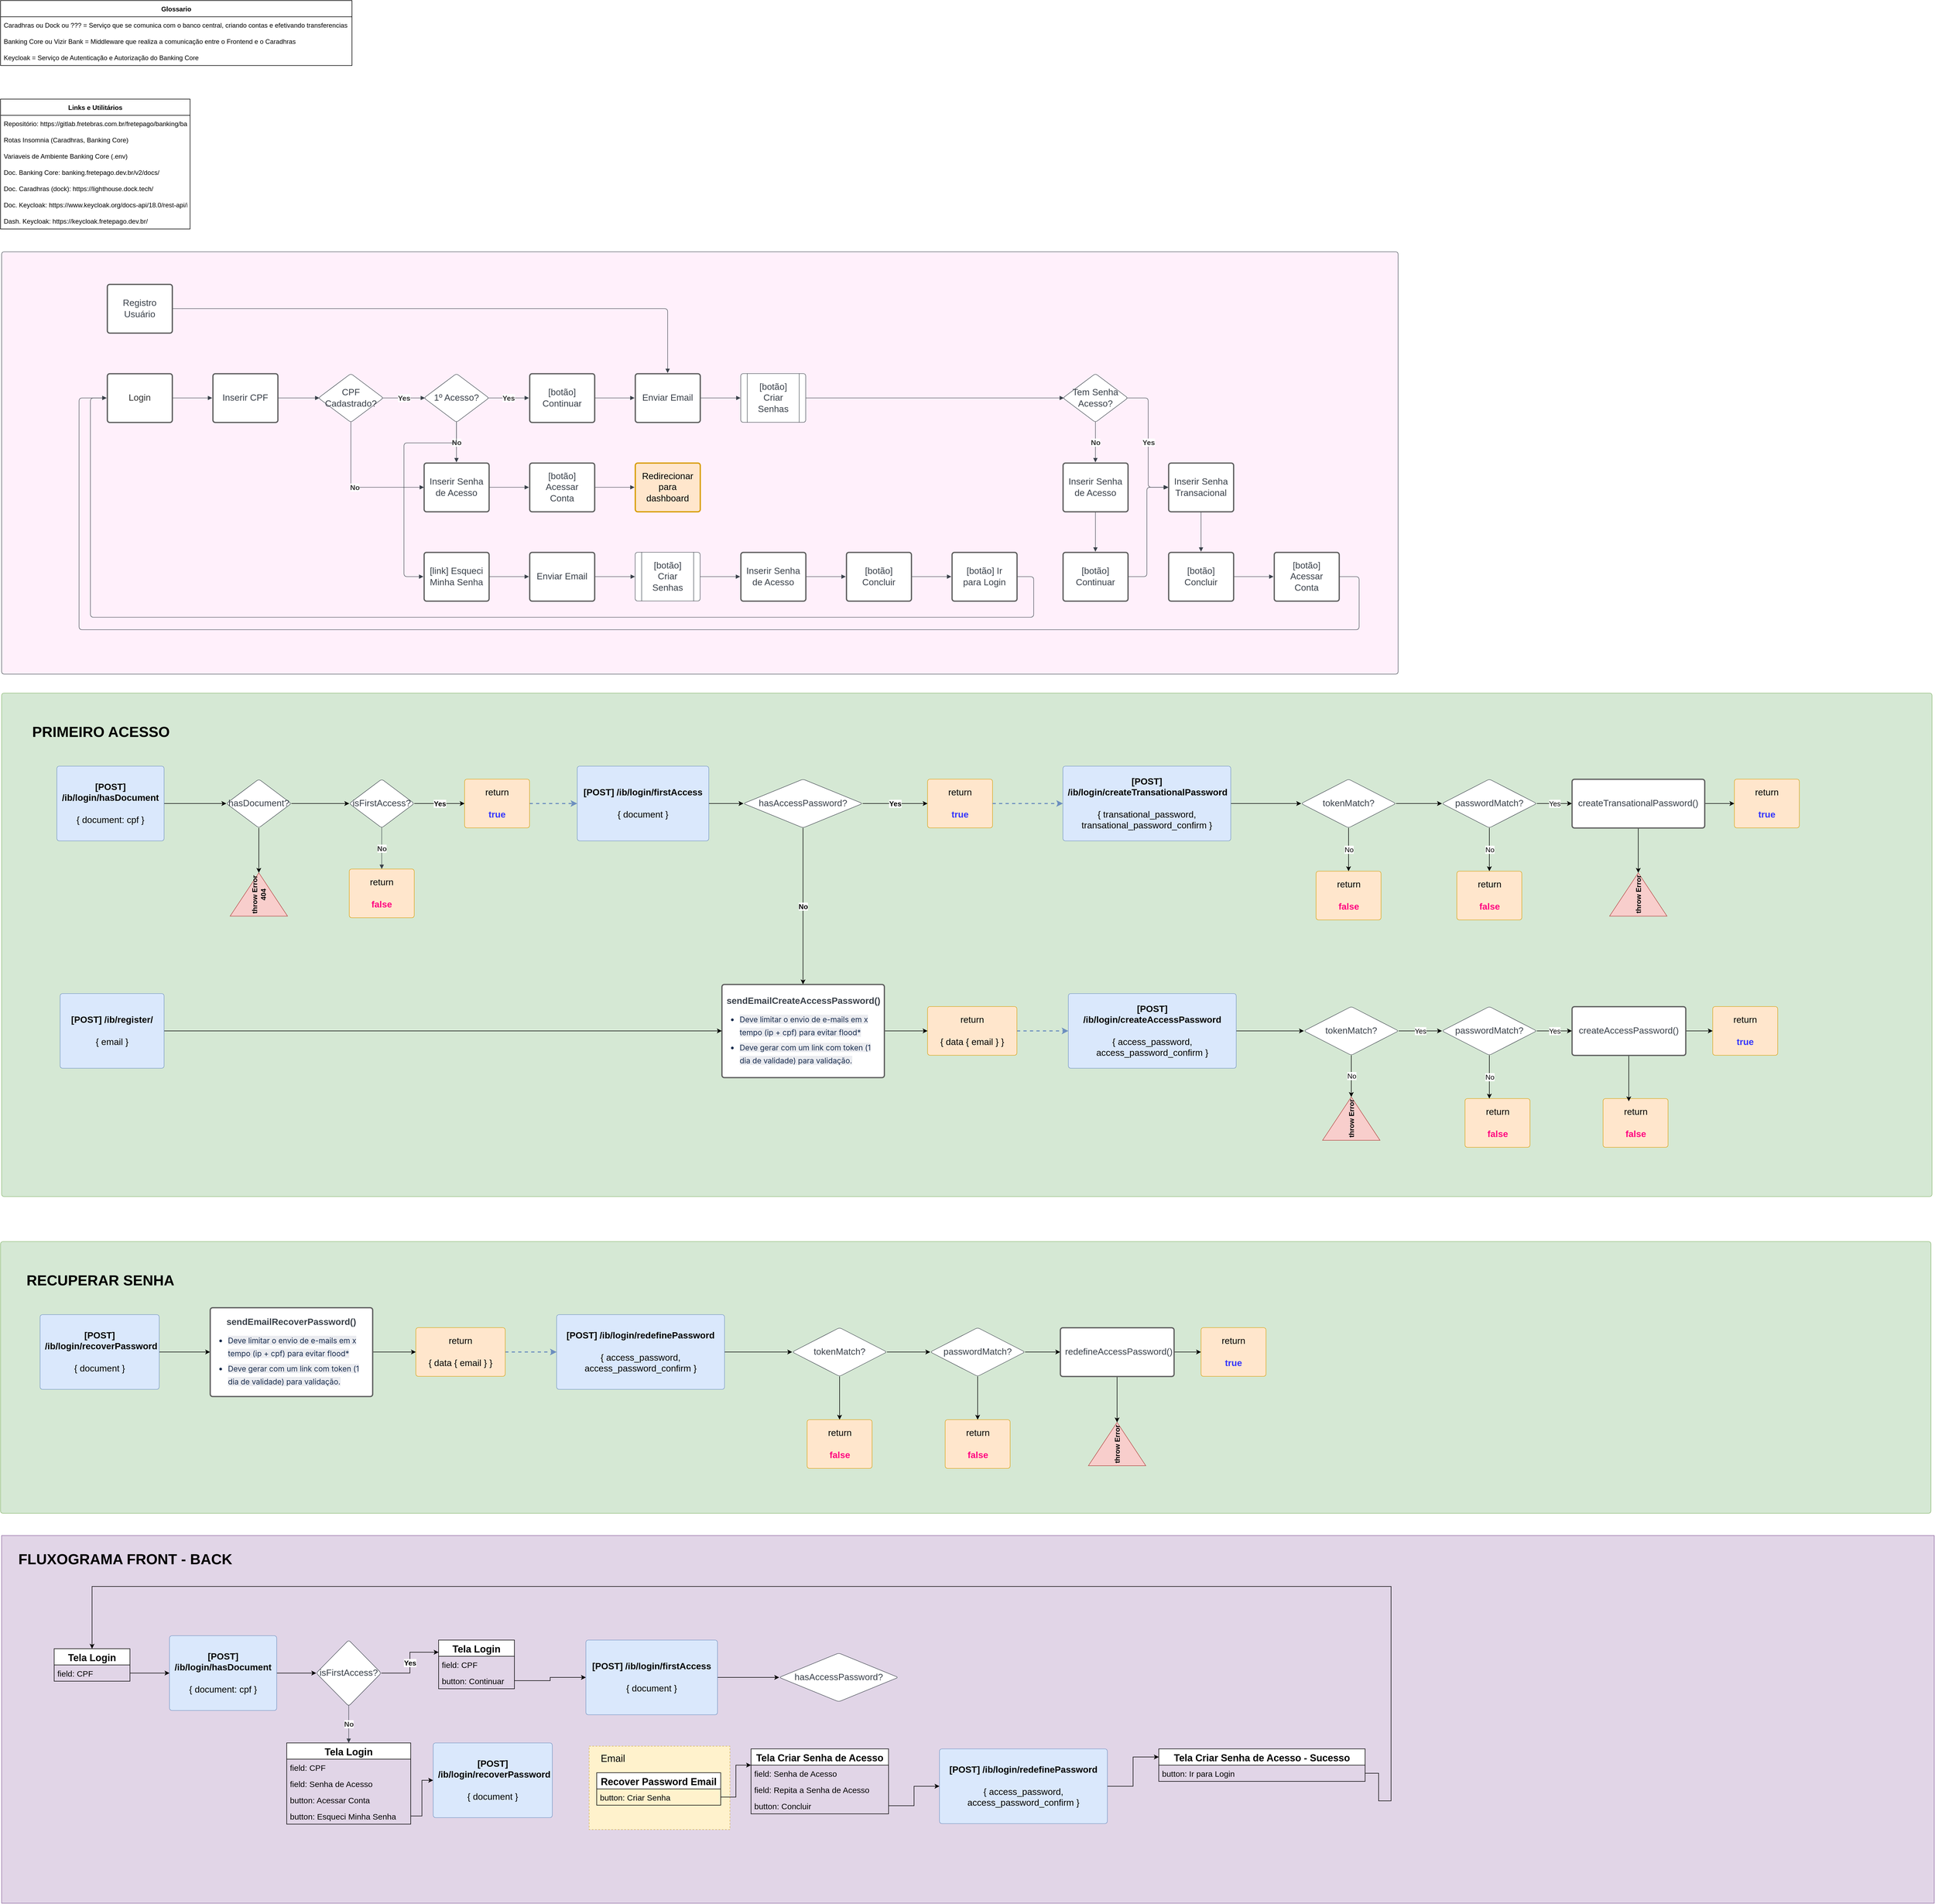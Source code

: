<mxfile version="18.1.2" type="github">
  <diagram id="K14oZXPWYWjABnxPdLCR" name="Page-1">
    <mxGraphModel dx="3243" dy="1904" grid="0" gridSize="10" guides="1" tooltips="1" connect="1" arrows="1" fold="1" page="0" pageScale="1" pageWidth="827" pageHeight="1169" math="0" shadow="0">
      <root>
        <mxCell id="0" />
        <mxCell id="1" parent="0" />
        <mxCell id="__zBR7lWoKVZhfvjV7_m-212" value="" style="rounded=0;whiteSpace=wrap;html=1;labelBackgroundColor=none;fontSize=18;fillColor=#e1d5e7;strokeColor=#9673a6;" parent="1" vertex="1">
          <mxGeometry x="-45" y="2371" width="3569" height="679" as="geometry" />
        </mxCell>
        <mxCell id="__zBR7lWoKVZhfvjV7_m-200" value="" style="group" parent="1" vertex="1" connectable="0">
          <mxGeometry x="1040" y="2760" width="260" height="154" as="geometry" />
        </mxCell>
        <mxCell id="__zBR7lWoKVZhfvjV7_m-197" value="" style="rounded=0;whiteSpace=wrap;html=1;labelBackgroundColor=none;fontSize=18;fillColor=#fff2cc;strokeColor=#d6b656;dashed=1;" parent="__zBR7lWoKVZhfvjV7_m-200" vertex="1">
          <mxGeometry width="260" height="154" as="geometry" />
        </mxCell>
        <mxCell id="__zBR7lWoKVZhfvjV7_m-198" value="Email" style="text;html=1;strokeColor=none;fillColor=none;align=center;verticalAlign=middle;whiteSpace=wrap;rounded=0;dashed=1;labelBackgroundColor=none;fontSize=18;" parent="__zBR7lWoKVZhfvjV7_m-200" vertex="1">
          <mxGeometry x="14" y="8" width="60" height="30" as="geometry" />
        </mxCell>
        <UserObject label="" lucidchartObjectId="b3ShS5xS8G2q" id="__zBR7lWoKVZhfvjV7_m-124">
          <mxCell style="html=1;overflow=block;blockSpacing=1;whiteSpace=wrap;fontSize=16.7;spacing=3.8;strokeColor=#82b366;strokeOpacity=100;fillOpacity=100;rounded=1;absoluteArcSize=1;arcSize=9;fillColor=#d5e8d4;strokeWidth=0.8;" parent="1" vertex="1">
            <mxGeometry x="-45" y="815" width="3565" height="930" as="geometry" />
          </mxCell>
        </UserObject>
        <UserObject label="" lucidchartObjectId="b3ShS5xS8G2q" id="__zBR7lWoKVZhfvjV7_m-1">
          <mxCell style="html=1;overflow=block;blockSpacing=1;whiteSpace=wrap;fontSize=16.7;fontColor=#3a414a;spacing=3.8;strokeColor=#3a414a;strokeOpacity=100;fillOpacity=100;rounded=1;absoluteArcSize=1;arcSize=9;fillColor=#fff0fb;strokeWidth=0.8;" parent="1" vertex="1">
            <mxGeometry x="-45" width="2579" height="780" as="geometry" />
          </mxCell>
        </UserObject>
        <UserObject label="Login" lucidchartObjectId="3LShcwAr7Adq" id="__zBR7lWoKVZhfvjV7_m-2">
          <mxCell style="html=1;overflow=block;blockSpacing=1;whiteSpace=wrap;fontSize=16.7;fontColor=#333333;spacing=9;strokeColor=#5e5e5e;strokeOpacity=100;rounded=1;absoluteArcSize=1;arcSize=9;strokeWidth=2.3;" parent="1" vertex="1">
            <mxGeometry x="150" y="225" width="120" height="90" as="geometry" />
          </mxCell>
        </UserObject>
        <UserObject label="1º Acesso?" lucidchartObjectId="nNShkwoOQGuS" id="__zBR7lWoKVZhfvjV7_m-3">
          <mxCell style="html=1;overflow=block;blockSpacing=1;whiteSpace=wrap;rhombus;fontSize=16.7;fontColor=#3a414a;spacing=3.8;strokeColor=#3a414a;strokeOpacity=100;rounded=1;absoluteArcSize=1;arcSize=9;strokeWidth=0.8;" parent="1" vertex="1">
            <mxGeometry x="735" y="225" width="120" height="90" as="geometry" />
          </mxCell>
        </UserObject>
        <UserObject label="" lucidchartObjectId="DNShEZnGyO3j" id="__zBR7lWoKVZhfvjV7_m-4">
          <mxCell style="html=1;jettySize=18;whiteSpace=wrap;fontSize=13.3;fontColor=#333333;fontStyle=1;strokeColor=#3a414a;strokeOpacity=100;strokeWidth=0.8;rounded=1;arcSize=12;edgeStyle=orthogonalEdgeStyle;startArrow=none;endArrow=block;endFill=1;exitX=0.984;exitY=0.5;exitPerimeter=0;entryX=-0.009;entryY=0.5;entryPerimeter=0;" parent="1" source="__zBR7lWoKVZhfvjV7_m-3" target="__zBR7lWoKVZhfvjV7_m-6" edge="1">
            <mxGeometry width="100" height="100" relative="1" as="geometry">
              <Array as="points" />
            </mxGeometry>
          </mxCell>
        </UserObject>
        <mxCell id="__zBR7lWoKVZhfvjV7_m-5" value="Yes" style="text;html=1;resizable=0;labelBackgroundColor=default;align=center;verticalAlign=middle;fontStyle=1;fontColor=#333333;fontSize=13.3;" parent="__zBR7lWoKVZhfvjV7_m-4" vertex="1">
          <mxGeometry relative="1" as="geometry" />
        </mxCell>
        <UserObject label="[botão] Continuar" lucidchartObjectId="ENShs.~t1La." id="__zBR7lWoKVZhfvjV7_m-6">
          <mxCell style="html=1;overflow=block;blockSpacing=1;whiteSpace=wrap;fontSize=16.7;fontColor=#3a414a;spacing=9;strokeColor=#5e5e5e;strokeOpacity=100;rounded=1;absoluteArcSize=1;arcSize=9;strokeWidth=2.3;" parent="1" vertex="1">
            <mxGeometry x="930" y="225" width="120" height="90" as="geometry" />
          </mxCell>
        </UserObject>
        <UserObject label="" lucidchartObjectId="qOShmNDZMit~" id="__zBR7lWoKVZhfvjV7_m-7">
          <mxCell style="html=1;jettySize=18;whiteSpace=wrap;fontSize=13;strokeColor=#3a414a;strokeOpacity=100;strokeWidth=0.8;rounded=1;arcSize=12;edgeStyle=orthogonalEdgeStyle;startArrow=none;endArrow=block;endFill=1;exitX=1.009;exitY=0.5;exitPerimeter=0;entryX=-0.009;entryY=0.5;entryPerimeter=0;" parent="1" source="__zBR7lWoKVZhfvjV7_m-6" target="__zBR7lWoKVZhfvjV7_m-8" edge="1">
            <mxGeometry width="100" height="100" relative="1" as="geometry">
              <Array as="points" />
            </mxGeometry>
          </mxCell>
        </UserObject>
        <UserObject label="Enviar Email" lucidchartObjectId="rOSh5a93LZX~" id="__zBR7lWoKVZhfvjV7_m-8">
          <mxCell style="html=1;overflow=block;blockSpacing=1;whiteSpace=wrap;fontSize=16.7;fontColor=#3a414a;spacing=9;strokeColor=#5e5e5e;strokeOpacity=100;rounded=1;absoluteArcSize=1;arcSize=9;strokeWidth=2.3;" parent="1" vertex="1">
            <mxGeometry x="1125" y="225" width="120" height="90" as="geometry" />
          </mxCell>
        </UserObject>
        <UserObject label="" lucidchartObjectId="LOShQjqL3yAb" id="__zBR7lWoKVZhfvjV7_m-9">
          <mxCell style="html=1;jettySize=18;whiteSpace=wrap;fontSize=13;strokeColor=#3a414a;strokeOpacity=100;strokeWidth=0.8;rounded=1;arcSize=12;edgeStyle=orthogonalEdgeStyle;startArrow=none;endArrow=block;endFill=1;exitX=1.009;exitY=0.5;exitPerimeter=0;entryX=-0.003;entryY=0.5;entryPerimeter=0;" parent="1" source="__zBR7lWoKVZhfvjV7_m-8" target="__zBR7lWoKVZhfvjV7_m-10" edge="1">
            <mxGeometry width="100" height="100" relative="1" as="geometry">
              <Array as="points" />
            </mxGeometry>
          </mxCell>
        </UserObject>
        <UserObject label="[botão] Criar Senhas" lucidchartObjectId="SOShUknrg~iW" id="__zBR7lWoKVZhfvjV7_m-10">
          <mxCell style="html=1;overflow=block;blockSpacing=1;whiteSpace=wrap;shape=process;fontSize=16.7;fontColor=#3a414a;spacing=3.8;strokeColor=#3a414a;strokeOpacity=100;rounded=1;absoluteArcSize=1;arcSize=9;strokeWidth=0.8;" parent="1" vertex="1">
            <mxGeometry x="1320" y="225" width="120" height="90" as="geometry" />
          </mxCell>
        </UserObject>
        <UserObject label="" lucidchartObjectId="8PShRmp42KYx" id="__zBR7lWoKVZhfvjV7_m-11">
          <mxCell style="html=1;jettySize=18;whiteSpace=wrap;fontSize=13;strokeColor=#3a414a;strokeOpacity=100;strokeWidth=0.8;rounded=1;arcSize=12;edgeStyle=orthogonalEdgeStyle;startArrow=none;endArrow=block;endFill=1;exitX=1.003;exitY=0.5;exitPerimeter=0;entryX=0.016;entryY=0.5;entryPerimeter=0;" parent="1" source="__zBR7lWoKVZhfvjV7_m-10" target="__zBR7lWoKVZhfvjV7_m-12" edge="1">
            <mxGeometry width="100" height="100" relative="1" as="geometry">
              <Array as="points" />
            </mxGeometry>
          </mxCell>
        </UserObject>
        <UserObject label="Tem Senha Acesso?" lucidchartObjectId="9PShlVgb-Pw~" id="__zBR7lWoKVZhfvjV7_m-12">
          <mxCell style="html=1;overflow=block;blockSpacing=1;whiteSpace=wrap;rhombus;fontSize=16.7;fontColor=#3a414a;spacing=3.8;strokeColor=#3a414a;strokeOpacity=100;rounded=1;absoluteArcSize=1;arcSize=9;strokeWidth=0.8;" parent="1" vertex="1">
            <mxGeometry x="1915" y="225" width="120" height="90" as="geometry" />
          </mxCell>
        </UserObject>
        <UserObject label="" lucidchartObjectId="nQShfH1o2ymO" id="__zBR7lWoKVZhfvjV7_m-13">
          <mxCell style="html=1;jettySize=18;whiteSpace=wrap;fontSize=13.3;fontColor=#333333;fontStyle=1;strokeColor=#3a414a;strokeOpacity=100;strokeWidth=0.8;rounded=1;arcSize=12;edgeStyle=orthogonalEdgeStyle;startArrow=none;endArrow=block;endFill=1;exitX=0.984;exitY=0.5;exitPerimeter=0;entryX=0;entryY=0.5;entryDx=0;entryDy=0;" parent="1" source="__zBR7lWoKVZhfvjV7_m-12" target="__zBR7lWoKVZhfvjV7_m-21" edge="1">
            <mxGeometry width="100" height="100" relative="1" as="geometry">
              <Array as="points" />
              <mxPoint x="2111.92" y="270" as="targetPoint" />
            </mxGeometry>
          </mxCell>
        </UserObject>
        <mxCell id="__zBR7lWoKVZhfvjV7_m-14" value="Yes" style="text;html=1;resizable=0;labelBackgroundColor=default;align=center;verticalAlign=middle;fontStyle=1;fontColor=#333333;fontSize=13.3;" parent="__zBR7lWoKVZhfvjV7_m-13" vertex="1">
          <mxGeometry relative="1" as="geometry" />
        </mxCell>
        <UserObject label="" lucidchartObjectId="TQSh1TQ3EUXd" id="__zBR7lWoKVZhfvjV7_m-16">
          <mxCell style="html=1;jettySize=18;whiteSpace=wrap;fontSize=13.3;fontColor=#333333;fontStyle=1;strokeColor=#3a414a;strokeOpacity=100;strokeWidth=0.8;rounded=1;arcSize=12;edgeStyle=orthogonalEdgeStyle;startArrow=none;endArrow=block;endFill=1;exitX=0.5;exitY=0.988;exitPerimeter=0;entryX=0.5;entryY=-0.012;entryPerimeter=0;" parent="1" source="__zBR7lWoKVZhfvjV7_m-12" target="__zBR7lWoKVZhfvjV7_m-18" edge="1">
            <mxGeometry width="100" height="100" relative="1" as="geometry">
              <Array as="points" />
            </mxGeometry>
          </mxCell>
        </UserObject>
        <mxCell id="__zBR7lWoKVZhfvjV7_m-17" value="No" style="text;html=1;resizable=0;labelBackgroundColor=default;align=center;verticalAlign=middle;fontStyle=1;fontColor=#333333;fontSize=13.3;" parent="__zBR7lWoKVZhfvjV7_m-16" vertex="1">
          <mxGeometry relative="1" as="geometry" />
        </mxCell>
        <UserObject label="Inserir Senha de Acesso" lucidchartObjectId="UQShmPp.PU5_" id="__zBR7lWoKVZhfvjV7_m-18">
          <mxCell style="html=1;overflow=block;blockSpacing=1;whiteSpace=wrap;fontSize=16.7;fontColor=#3a414a;spacing=9;strokeColor=#5e5e5e;strokeOpacity=100;rounded=1;absoluteArcSize=1;arcSize=9;strokeWidth=2.3;" parent="1" vertex="1">
            <mxGeometry x="1915" y="390" width="120" height="90" as="geometry" />
          </mxCell>
        </UserObject>
        <UserObject label="Inserir Senha Transacional" lucidchartObjectId="lRShEj~k1x-4" id="__zBR7lWoKVZhfvjV7_m-21">
          <mxCell style="html=1;overflow=block;blockSpacing=1;whiteSpace=wrap;fontSize=16.7;fontColor=#3a414a;spacing=9;strokeColor=#5e5e5e;strokeOpacity=100;rounded=1;absoluteArcSize=1;arcSize=9;strokeWidth=2.3;" parent="1" vertex="1">
            <mxGeometry x="2110" y="390" width="120" height="90" as="geometry" />
          </mxCell>
        </UserObject>
        <UserObject label="" lucidchartObjectId="VRShpL~MimVk" id="__zBR7lWoKVZhfvjV7_m-22">
          <mxCell style="html=1;jettySize=18;whiteSpace=wrap;fontSize=13;strokeColor=#3a414a;strokeOpacity=100;strokeWidth=0.8;rounded=1;arcSize=12;edgeStyle=orthogonalEdgeStyle;startArrow=none;endArrow=block;endFill=1;exitX=0.5;exitY=1.012;exitPerimeter=0;entryX=0.5;entryY=-0.012;entryPerimeter=0;" parent="1" source="__zBR7lWoKVZhfvjV7_m-18" target="__zBR7lWoKVZhfvjV7_m-23" edge="1">
            <mxGeometry width="100" height="100" relative="1" as="geometry">
              <Array as="points" />
            </mxGeometry>
          </mxCell>
        </UserObject>
        <UserObject label="[botão] Continuar" lucidchartObjectId="YRShV_wXpkCL" id="__zBR7lWoKVZhfvjV7_m-23">
          <mxCell style="html=1;overflow=block;blockSpacing=1;whiteSpace=wrap;fontSize=16.7;fontColor=#3a414a;spacing=9;strokeColor=#5e5e5e;strokeOpacity=100;rounded=1;absoluteArcSize=1;arcSize=9;strokeWidth=2.3;" parent="1" vertex="1">
            <mxGeometry x="1915" y="555" width="120" height="90" as="geometry" />
          </mxCell>
        </UserObject>
        <UserObject label="" lucidchartObjectId="~RShSYWOXcAD" id="__zBR7lWoKVZhfvjV7_m-24">
          <mxCell style="html=1;jettySize=18;whiteSpace=wrap;fontSize=13;strokeColor=#3a414a;strokeOpacity=100;strokeWidth=0.8;rounded=1;arcSize=12;edgeStyle=orthogonalEdgeStyle;startArrow=none;endArrow=block;endFill=1;exitX=0.5;exitY=1.012;exitPerimeter=0;entryX=0.5;entryY=-0.012;entryPerimeter=0;" parent="1" source="__zBR7lWoKVZhfvjV7_m-21" target="__zBR7lWoKVZhfvjV7_m-25" edge="1">
            <mxGeometry width="100" height="100" relative="1" as="geometry">
              <Array as="points" />
            </mxGeometry>
          </mxCell>
        </UserObject>
        <UserObject label="[botão] Concluir" lucidchartObjectId="bSSh_Yqt-mBl" id="__zBR7lWoKVZhfvjV7_m-25">
          <mxCell style="html=1;overflow=block;blockSpacing=1;whiteSpace=wrap;fontSize=16.7;fontColor=#3a414a;spacing=9;strokeColor=#5e5e5e;strokeOpacity=100;rounded=1;absoluteArcSize=1;arcSize=9;strokeWidth=2.3;" parent="1" vertex="1">
            <mxGeometry x="2110" y="555" width="120" height="90" as="geometry" />
          </mxCell>
        </UserObject>
        <UserObject label="" lucidchartObjectId="LSShZCJXmAQW" id="__zBR7lWoKVZhfvjV7_m-26">
          <mxCell style="html=1;jettySize=18;whiteSpace=wrap;fontSize=13;strokeColor=#3a414a;strokeOpacity=100;strokeWidth=0.8;rounded=1;arcSize=12;edgeStyle=orthogonalEdgeStyle;startArrow=none;endArrow=block;endFill=1;exitX=1.009;exitY=0.5;exitPerimeter=0;entryX=-0.009;entryY=0.5;entryPerimeter=0;" parent="1" source="__zBR7lWoKVZhfvjV7_m-23" target="__zBR7lWoKVZhfvjV7_m-21" edge="1">
            <mxGeometry width="100" height="100" relative="1" as="geometry">
              <Array as="points">
                <mxPoint x="2070" y="600" />
                <mxPoint x="2070" y="435" />
              </Array>
            </mxGeometry>
          </mxCell>
        </UserObject>
        <UserObject label="Registro Usuário" lucidchartObjectId="8SShuhbnFG9l" id="__zBR7lWoKVZhfvjV7_m-27">
          <mxCell style="html=1;overflow=block;blockSpacing=1;whiteSpace=wrap;fontSize=16.7;fontColor=#3a414a;spacing=9;strokeColor=#5e5e5e;strokeOpacity=100;rounded=1;absoluteArcSize=1;arcSize=9;strokeWidth=2.3;" parent="1" vertex="1">
            <mxGeometry x="150" y="60" width="120" height="90" as="geometry" />
          </mxCell>
        </UserObject>
        <UserObject label="" lucidchartObjectId="gTShk7bVomdu" id="__zBR7lWoKVZhfvjV7_m-28">
          <mxCell style="html=1;jettySize=18;whiteSpace=wrap;fontSize=13;strokeColor=#3a414a;strokeOpacity=100;strokeWidth=0.8;rounded=1;arcSize=12;edgeStyle=orthogonalEdgeStyle;startArrow=none;endArrow=block;endFill=1;exitX=1.009;exitY=0.5;exitPerimeter=0;entryX=0.5;entryY=-0.012;entryPerimeter=0;" parent="1" source="__zBR7lWoKVZhfvjV7_m-27" target="__zBR7lWoKVZhfvjV7_m-8" edge="1">
            <mxGeometry width="100" height="100" relative="1" as="geometry">
              <Array as="points" />
            </mxGeometry>
          </mxCell>
        </UserObject>
        <UserObject label="" lucidchartObjectId="LTShApzl4rIT" id="__zBR7lWoKVZhfvjV7_m-29">
          <mxCell style="html=1;jettySize=18;whiteSpace=wrap;fontSize=13;strokeColor=#3a414a;strokeOpacity=100;strokeWidth=0.8;rounded=1;arcSize=12;edgeStyle=orthogonalEdgeStyle;startArrow=none;endArrow=block;endFill=1;exitX=1.009;exitY=0.5;exitPerimeter=0;entryX=-0.009;entryY=0.5;entryPerimeter=0;" parent="1" source="__zBR7lWoKVZhfvjV7_m-25" target="__zBR7lWoKVZhfvjV7_m-30" edge="1">
            <mxGeometry width="100" height="100" relative="1" as="geometry">
              <Array as="points" />
            </mxGeometry>
          </mxCell>
        </UserObject>
        <UserObject label="[botão] Acessar Conta" lucidchartObjectId="MTShDTbVjY.V" id="__zBR7lWoKVZhfvjV7_m-30">
          <mxCell style="html=1;overflow=block;blockSpacing=1;whiteSpace=wrap;fontSize=16.7;fontColor=#3a414a;spacing=9;strokeColor=#5e5e5e;strokeOpacity=100;rounded=1;absoluteArcSize=1;arcSize=9;strokeWidth=2.3;" parent="1" vertex="1">
            <mxGeometry x="2305" y="555" width="120" height="90" as="geometry" />
          </mxCell>
        </UserObject>
        <UserObject label="" lucidchartObjectId="aUShhu6yPqYl" id="__zBR7lWoKVZhfvjV7_m-31">
          <mxCell style="html=1;jettySize=18;whiteSpace=wrap;fontSize=13;strokeColor=#3a414a;strokeOpacity=100;strokeWidth=0.8;rounded=1;arcSize=12;edgeStyle=orthogonalEdgeStyle;startArrow=none;endArrow=block;endFill=1;exitX=1.009;exitY=0.5;exitPerimeter=0;entryX=-0.009;entryY=0.5;entryPerimeter=0;" parent="1" source="__zBR7lWoKVZhfvjV7_m-30" target="__zBR7lWoKVZhfvjV7_m-2" edge="1">
            <mxGeometry width="100" height="100" relative="1" as="geometry">
              <Array as="points">
                <mxPoint x="2462" y="600" />
                <mxPoint x="2462" y="698" />
                <mxPoint x="98" y="698" />
                <mxPoint x="98" y="270" />
              </Array>
            </mxGeometry>
          </mxCell>
        </UserObject>
        <UserObject label="" lucidchartObjectId="WUShhyE2KTEw" id="__zBR7lWoKVZhfvjV7_m-32">
          <mxCell style="html=1;jettySize=18;whiteSpace=wrap;fontSize=13.3;fontColor=#333333;fontStyle=1;strokeColor=#3a414a;strokeOpacity=100;strokeWidth=0.8;rounded=1;arcSize=12;edgeStyle=orthogonalEdgeStyle;startArrow=none;endArrow=block;endFill=1;exitX=0.5;exitY=0.988;exitPerimeter=0;entryX=0.5;entryY=-0.012;entryPerimeter=0;" parent="1" source="__zBR7lWoKVZhfvjV7_m-3" target="__zBR7lWoKVZhfvjV7_m-34" edge="1">
            <mxGeometry width="100" height="100" relative="1" as="geometry">
              <Array as="points" />
            </mxGeometry>
          </mxCell>
        </UserObject>
        <mxCell id="__zBR7lWoKVZhfvjV7_m-33" value="No" style="text;html=1;resizable=0;labelBackgroundColor=default;align=center;verticalAlign=middle;fontStyle=1;fontColor=#333333;fontSize=13.3;" parent="__zBR7lWoKVZhfvjV7_m-32" vertex="1">
          <mxGeometry relative="1" as="geometry" />
        </mxCell>
        <UserObject label="Inserir Senha de Acesso" lucidchartObjectId="XUSho0rWNq1M" id="__zBR7lWoKVZhfvjV7_m-34">
          <mxCell style="html=1;overflow=block;blockSpacing=1;whiteSpace=wrap;fontSize=16.7;fontColor=#3a414a;spacing=9;strokeColor=#5e5e5e;strokeOpacity=100;rounded=1;absoluteArcSize=1;arcSize=9;strokeWidth=2.3;" parent="1" vertex="1">
            <mxGeometry x="735" y="390" width="120" height="90" as="geometry" />
          </mxCell>
        </UserObject>
        <UserObject label="" lucidchartObjectId="9UShKwob_tML" id="__zBR7lWoKVZhfvjV7_m-35">
          <mxCell style="html=1;jettySize=18;whiteSpace=wrap;fontSize=13;strokeColor=#3a414a;strokeOpacity=100;strokeWidth=0.8;rounded=1;arcSize=12;edgeStyle=orthogonalEdgeStyle;startArrow=none;endArrow=block;endFill=1;exitX=1.009;exitY=0.5;exitPerimeter=0;entryX=-0.009;entryY=0.5;entryPerimeter=0;" parent="1" source="__zBR7lWoKVZhfvjV7_m-34" target="__zBR7lWoKVZhfvjV7_m-36" edge="1">
            <mxGeometry width="100" height="100" relative="1" as="geometry">
              <Array as="points" />
            </mxGeometry>
          </mxCell>
        </UserObject>
        <UserObject label="[botão] Acessar Conta" lucidchartObjectId="-UShTdAipapL" id="__zBR7lWoKVZhfvjV7_m-36">
          <mxCell style="html=1;overflow=block;blockSpacing=1;whiteSpace=wrap;fontSize=16.7;fontColor=#3a414a;spacing=9;strokeColor=#5e5e5e;strokeOpacity=100;rounded=1;absoluteArcSize=1;arcSize=9;strokeWidth=2.3;" parent="1" vertex="1">
            <mxGeometry x="930" y="390" width="120" height="90" as="geometry" />
          </mxCell>
        </UserObject>
        <UserObject label="[link] Esqueci Minha Senha" lucidchartObjectId="qVSh_ED24Aq_" id="__zBR7lWoKVZhfvjV7_m-37">
          <mxCell style="html=1;overflow=block;blockSpacing=1;whiteSpace=wrap;fontSize=16.7;fontColor=#3a414a;spacing=9;strokeColor=#5e5e5e;strokeOpacity=100;rounded=1;absoluteArcSize=1;arcSize=9;strokeWidth=2.3;" parent="1" vertex="1">
            <mxGeometry x="735" y="555" width="120" height="90" as="geometry" />
          </mxCell>
        </UserObject>
        <UserObject label="Inserir CPF" lucidchartObjectId="_VShZu47K3C9" id="__zBR7lWoKVZhfvjV7_m-38">
          <mxCell style="html=1;overflow=block;blockSpacing=1;whiteSpace=wrap;fontSize=16.7;fontColor=#3a414a;spacing=9;strokeColor=#5e5e5e;strokeOpacity=100;rounded=1;absoluteArcSize=1;arcSize=9;strokeWidth=2.3;" parent="1" vertex="1">
            <mxGeometry x="345" y="225" width="120" height="90" as="geometry" />
          </mxCell>
        </UserObject>
        <UserObject label="" lucidchartObjectId="5WShk4WQlcwy" id="__zBR7lWoKVZhfvjV7_m-39">
          <mxCell style="html=1;jettySize=18;whiteSpace=wrap;fontSize=13;strokeColor=#3a414a;strokeOpacity=100;strokeWidth=0.8;rounded=1;arcSize=12;edgeStyle=orthogonalEdgeStyle;startArrow=none;endArrow=block;endFill=1;exitX=1.009;exitY=0.5;exitPerimeter=0;entryX=-0.009;entryY=0.5;entryPerimeter=0;" parent="1" source="__zBR7lWoKVZhfvjV7_m-2" target="__zBR7lWoKVZhfvjV7_m-38" edge="1">
            <mxGeometry width="100" height="100" relative="1" as="geometry">
              <Array as="points" />
            </mxGeometry>
          </mxCell>
        </UserObject>
        <UserObject label="" lucidchartObjectId="_WSho7~eOEk8" id="__zBR7lWoKVZhfvjV7_m-40">
          <mxCell style="html=1;jettySize=18;whiteSpace=wrap;fontSize=13;strokeColor=#3a414a;strokeOpacity=100;strokeWidth=0.8;rounded=1;arcSize=12;edgeStyle=orthogonalEdgeStyle;startArrow=none;endArrow=block;endFill=1;exitX=1.009;exitY=0.5;exitPerimeter=0;entryX=0.016;entryY=0.5;entryPerimeter=0;" parent="1" source="__zBR7lWoKVZhfvjV7_m-38" target="__zBR7lWoKVZhfvjV7_m-41" edge="1">
            <mxGeometry width="100" height="100" relative="1" as="geometry">
              <Array as="points" />
            </mxGeometry>
          </mxCell>
        </UserObject>
        <UserObject label="CPF Cadastrado?" lucidchartObjectId="~WShW39j7FCL" id="__zBR7lWoKVZhfvjV7_m-41">
          <mxCell style="html=1;overflow=block;blockSpacing=1;whiteSpace=wrap;rhombus;fontSize=16.7;fontColor=#3a414a;spacing=3.8;strokeColor=#3a414a;strokeOpacity=100;rounded=1;absoluteArcSize=1;arcSize=9;strokeWidth=0.8;" parent="1" vertex="1">
            <mxGeometry x="540" y="225" width="120" height="90" as="geometry" />
          </mxCell>
        </UserObject>
        <UserObject label="" lucidchartObjectId="mXShOgOT9Y45" id="__zBR7lWoKVZhfvjV7_m-42">
          <mxCell style="html=1;jettySize=18;whiteSpace=wrap;fontSize=13.3;fontColor=#333333;fontStyle=1;strokeColor=#3a414a;strokeOpacity=100;strokeWidth=0.8;rounded=1;arcSize=12;edgeStyle=orthogonalEdgeStyle;startArrow=none;endArrow=block;endFill=1;exitX=0.984;exitY=0.5;exitPerimeter=0;entryX=0.016;entryY=0.5;entryPerimeter=0;" parent="1" source="__zBR7lWoKVZhfvjV7_m-41" target="__zBR7lWoKVZhfvjV7_m-3" edge="1">
            <mxGeometry width="100" height="100" relative="1" as="geometry">
              <Array as="points" />
            </mxGeometry>
          </mxCell>
        </UserObject>
        <mxCell id="__zBR7lWoKVZhfvjV7_m-43" value="Yes" style="text;html=1;resizable=0;labelBackgroundColor=default;align=center;verticalAlign=middle;fontStyle=1;fontColor=#333333;fontSize=13.3;" parent="__zBR7lWoKVZhfvjV7_m-42" vertex="1">
          <mxGeometry relative="1" as="geometry" />
        </mxCell>
        <UserObject label="" lucidchartObjectId="t0Sh2_dwL1YY" id="__zBR7lWoKVZhfvjV7_m-44">
          <mxCell style="html=1;jettySize=18;whiteSpace=wrap;fontSize=13.3;fontColor=#333333;fontStyle=1;strokeColor=#3a414a;strokeOpacity=100;strokeWidth=0.8;rounded=1;arcSize=12;edgeStyle=orthogonalEdgeStyle;startArrow=none;endArrow=block;endFill=1;exitX=0.5;exitY=0.988;exitPerimeter=0;entryX=0;entryY=0.5;entryDx=0;entryDy=0;" parent="1" source="__zBR7lWoKVZhfvjV7_m-41" target="__zBR7lWoKVZhfvjV7_m-34" edge="1">
            <mxGeometry width="100" height="100" relative="1" as="geometry">
              <Array as="points">
                <mxPoint x="600" y="435" />
              </Array>
              <mxPoint x="600" y="354.712" as="targetPoint" />
            </mxGeometry>
          </mxCell>
        </UserObject>
        <mxCell id="__zBR7lWoKVZhfvjV7_m-45" value="No" style="text;html=1;resizable=0;labelBackgroundColor=default;align=center;verticalAlign=middle;fontStyle=1;fontColor=#333333;fontSize=13.3;" parent="__zBR7lWoKVZhfvjV7_m-44" vertex="1">
          <mxGeometry relative="1" as="geometry" />
        </mxCell>
        <UserObject label="" lucidchartObjectId="t1ShftQfOT~e" id="__zBR7lWoKVZhfvjV7_m-47">
          <mxCell style="html=1;jettySize=18;whiteSpace=wrap;fontSize=13;strokeColor=#3a414a;strokeOpacity=100;strokeWidth=0.8;rounded=1;arcSize=12;edgeStyle=orthogonalEdgeStyle;startArrow=none;endArrow=block;endFill=1;exitX=0.5;exitY=0.988;exitPerimeter=0;entryX=-0.009;entryY=0.5;entryPerimeter=0;" parent="1" source="__zBR7lWoKVZhfvjV7_m-3" target="__zBR7lWoKVZhfvjV7_m-37" edge="1">
            <mxGeometry width="100" height="100" relative="1" as="geometry">
              <Array as="points">
                <mxPoint x="795" y="353" />
                <mxPoint x="698" y="353" />
                <mxPoint x="698" y="600" />
              </Array>
            </mxGeometry>
          </mxCell>
        </UserObject>
        <UserObject label="" lucidchartObjectId="-1ShYIa4npn7" id="__zBR7lWoKVZhfvjV7_m-48">
          <mxCell style="html=1;jettySize=18;whiteSpace=wrap;fontSize=13;strokeColor=#3a414a;strokeOpacity=100;strokeWidth=0.8;rounded=1;arcSize=12;edgeStyle=orthogonalEdgeStyle;startArrow=none;endArrow=block;endFill=1;exitX=1.009;exitY=0.5;exitPerimeter=0;entryX=-0.009;entryY=0.5;entryPerimeter=0;" parent="1" source="__zBR7lWoKVZhfvjV7_m-36" target="__zBR7lWoKVZhfvjV7_m-49" edge="1">
            <mxGeometry width="100" height="100" relative="1" as="geometry">
              <Array as="points" />
            </mxGeometry>
          </mxCell>
        </UserObject>
        <UserObject label="Redirecionar para dashboard" lucidchartObjectId="_1ShSQ.JrckN" id="__zBR7lWoKVZhfvjV7_m-49">
          <mxCell style="html=1;overflow=block;blockSpacing=1;whiteSpace=wrap;fontSize=16.7;spacing=9;strokeColor=#d79b00;strokeOpacity=100;fillOpacity=100;rounded=1;absoluteArcSize=1;arcSize=9;fillColor=#ffe6cc;strokeWidth=2.3;" parent="1" vertex="1">
            <mxGeometry x="1125" y="390" width="120" height="90" as="geometry" />
          </mxCell>
        </UserObject>
        <UserObject label="Enviar Email" lucidchartObjectId="f4ShECsS2sqE" id="__zBR7lWoKVZhfvjV7_m-50">
          <mxCell style="html=1;overflow=block;blockSpacing=1;whiteSpace=wrap;fontSize=16.7;fontColor=#3a414a;spacing=9;strokeColor=#5e5e5e;strokeOpacity=100;rounded=1;absoluteArcSize=1;arcSize=9;strokeWidth=2.3;" parent="1" vertex="1">
            <mxGeometry x="930" y="555" width="120" height="90" as="geometry" />
          </mxCell>
        </UserObject>
        <UserObject label="" lucidchartObjectId="m4Shm_f2Mq~7" id="__zBR7lWoKVZhfvjV7_m-51">
          <mxCell style="html=1;jettySize=18;whiteSpace=wrap;fontSize=13;strokeColor=#3a414a;strokeOpacity=100;strokeWidth=0.8;rounded=1;arcSize=12;edgeStyle=orthogonalEdgeStyle;startArrow=none;endArrow=block;endFill=1;exitX=1.009;exitY=0.5;exitPerimeter=0;entryX=-0.009;entryY=0.5;entryPerimeter=0;" parent="1" source="__zBR7lWoKVZhfvjV7_m-37" target="__zBR7lWoKVZhfvjV7_m-50" edge="1">
            <mxGeometry width="100" height="100" relative="1" as="geometry">
              <Array as="points" />
            </mxGeometry>
          </mxCell>
        </UserObject>
        <UserObject label="[botão] Criar Senhas" lucidchartObjectId="v4Sh7iHNDRSB" id="__zBR7lWoKVZhfvjV7_m-52">
          <mxCell style="html=1;overflow=block;blockSpacing=1;whiteSpace=wrap;shape=process;fontSize=16.7;fontColor=#3a414a;spacing=3.8;strokeColor=#3a414a;strokeOpacity=100;rounded=1;absoluteArcSize=1;arcSize=9;strokeWidth=0.8;" parent="1" vertex="1">
            <mxGeometry x="1125" y="555" width="120" height="90" as="geometry" />
          </mxCell>
        </UserObject>
        <UserObject label="" lucidchartObjectId="C4ShOQhTbFZX" id="__zBR7lWoKVZhfvjV7_m-53">
          <mxCell style="html=1;jettySize=18;whiteSpace=wrap;fontSize=13;strokeColor=#3a414a;strokeOpacity=100;strokeWidth=0.8;rounded=1;arcSize=12;edgeStyle=orthogonalEdgeStyle;startArrow=none;endArrow=block;endFill=1;exitX=1.009;exitY=0.5;exitPerimeter=0;entryX=-0.003;entryY=0.5;entryPerimeter=0;" parent="1" source="__zBR7lWoKVZhfvjV7_m-50" target="__zBR7lWoKVZhfvjV7_m-52" edge="1">
            <mxGeometry width="100" height="100" relative="1" as="geometry">
              <Array as="points" />
            </mxGeometry>
          </mxCell>
        </UserObject>
        <UserObject label="Inserir Senha de Acesso" lucidchartObjectId=".4Sh2JL6naUp" id="__zBR7lWoKVZhfvjV7_m-54">
          <mxCell style="html=1;overflow=block;blockSpacing=1;whiteSpace=wrap;fontSize=16.7;fontColor=#3a414a;spacing=9;strokeColor=#5e5e5e;strokeOpacity=100;rounded=1;absoluteArcSize=1;arcSize=9;strokeWidth=2.3;" parent="1" vertex="1">
            <mxGeometry x="1320" y="555" width="120" height="90" as="geometry" />
          </mxCell>
        </UserObject>
        <UserObject label="" lucidchartObjectId="f5Shue_RHX2b" id="__zBR7lWoKVZhfvjV7_m-55">
          <mxCell style="html=1;jettySize=18;whiteSpace=wrap;fontSize=13;strokeColor=#3a414a;strokeOpacity=100;strokeWidth=0.8;rounded=1;arcSize=12;edgeStyle=orthogonalEdgeStyle;startArrow=none;endArrow=block;endFill=1;exitX=1.003;exitY=0.5;exitPerimeter=0;entryX=-0.009;entryY=0.5;entryPerimeter=0;" parent="1" source="__zBR7lWoKVZhfvjV7_m-52" target="__zBR7lWoKVZhfvjV7_m-54" edge="1">
            <mxGeometry width="100" height="100" relative="1" as="geometry">
              <Array as="points" />
            </mxGeometry>
          </mxCell>
        </UserObject>
        <UserObject label="" lucidchartObjectId="h6ShSDotpzw3" id="__zBR7lWoKVZhfvjV7_m-56">
          <mxCell style="html=1;jettySize=18;whiteSpace=wrap;fontSize=13;strokeColor=#3a414a;strokeOpacity=100;strokeWidth=0.8;rounded=1;arcSize=12;edgeStyle=orthogonalEdgeStyle;startArrow=none;endArrow=block;endFill=1;exitX=1.009;exitY=0.5;exitPerimeter=0;entryX=-0.009;entryY=0.5;entryPerimeter=0;" parent="1" source="__zBR7lWoKVZhfvjV7_m-54" target="__zBR7lWoKVZhfvjV7_m-57" edge="1">
            <mxGeometry width="100" height="100" relative="1" as="geometry">
              <Array as="points" />
            </mxGeometry>
          </mxCell>
        </UserObject>
        <UserObject label="[botão] Concluir" lucidchartObjectId="o6Sh~.s~Tl_P" id="__zBR7lWoKVZhfvjV7_m-57">
          <mxCell style="html=1;overflow=block;blockSpacing=1;whiteSpace=wrap;fontSize=16.7;fontColor=#3a414a;spacing=9;strokeColor=#5e5e5e;strokeOpacity=100;rounded=1;absoluteArcSize=1;arcSize=9;strokeWidth=2.3;" parent="1" vertex="1">
            <mxGeometry x="1515" y="555" width="120" height="90" as="geometry" />
          </mxCell>
        </UserObject>
        <UserObject label="" lucidchartObjectId="26ShiVNjJkJu" id="__zBR7lWoKVZhfvjV7_m-58">
          <mxCell style="html=1;jettySize=18;whiteSpace=wrap;fontSize=13;strokeColor=#3a414a;strokeOpacity=100;strokeWidth=0.8;rounded=1;arcSize=12;edgeStyle=orthogonalEdgeStyle;startArrow=none;endArrow=block;endFill=1;exitX=1.009;exitY=0.5;exitPerimeter=0;entryX=-0.009;entryY=0.5;entryPerimeter=0;" parent="1" source="__zBR7lWoKVZhfvjV7_m-57" target="__zBR7lWoKVZhfvjV7_m-59" edge="1">
            <mxGeometry width="100" height="100" relative="1" as="geometry">
              <Array as="points" />
            </mxGeometry>
          </mxCell>
        </UserObject>
        <UserObject label="[botão] Ir para Login" lucidchartObjectId="56Sh01gq5GD-" id="__zBR7lWoKVZhfvjV7_m-59">
          <mxCell style="html=1;overflow=block;blockSpacing=1;whiteSpace=wrap;fontSize=16.7;fontColor=#3a414a;spacing=9;strokeColor=#5e5e5e;strokeOpacity=100;rounded=1;absoluteArcSize=1;arcSize=9;strokeWidth=2.3;" parent="1" vertex="1">
            <mxGeometry x="1710" y="555" width="120" height="90" as="geometry" />
          </mxCell>
        </UserObject>
        <UserObject label="" lucidchartObjectId="I8ShuC3TyBja" id="__zBR7lWoKVZhfvjV7_m-60">
          <mxCell style="html=1;jettySize=18;whiteSpace=wrap;fontSize=13;strokeColor=#3a414a;strokeOpacity=100;strokeWidth=0.8;rounded=1;arcSize=12;edgeStyle=orthogonalEdgeStyle;startArrow=none;endArrow=block;endFill=1;exitX=1.009;exitY=0.5;exitPerimeter=0;entryX=-0.009;entryY=0.5;entryPerimeter=0;" parent="1" source="__zBR7lWoKVZhfvjV7_m-59" target="__zBR7lWoKVZhfvjV7_m-2" edge="1">
            <mxGeometry width="100" height="100" relative="1" as="geometry">
              <Array as="points">
                <mxPoint x="1861" y="600" />
                <mxPoint x="1861" y="675" />
                <mxPoint x="119" y="675" />
                <mxPoint x="119" y="270" />
              </Array>
            </mxGeometry>
          </mxCell>
        </UserObject>
        <mxCell id="__zBR7lWoKVZhfvjV7_m-83" value="Yes" style="edgeStyle=orthogonalEdgeStyle;rounded=0;orthogonalLoop=1;jettySize=auto;html=1;exitX=1;exitY=0.5;exitDx=0;exitDy=0;strokeWidth=1;fontStyle=1;fontSize=13;entryX=0;entryY=0.5;entryDx=0;entryDy=0;" parent="1" source="__zBR7lWoKVZhfvjV7_m-63" target="__zBR7lWoKVZhfvjV7_m-203" edge="1">
          <mxGeometry relative="1" as="geometry" />
        </mxCell>
        <UserObject label="isFirstAccess?" lucidchartObjectId="oaThQ4QMQbFh" id="__zBR7lWoKVZhfvjV7_m-63">
          <mxCell style="html=1;overflow=block;blockSpacing=1;whiteSpace=wrap;rhombus;fontSize=16.7;fontColor=#3a414a;spacing=3.8;strokeColor=#3a414a;strokeOpacity=100;rounded=1;absoluteArcSize=1;arcSize=9;strokeWidth=0.8;" parent="1" vertex="1">
            <mxGeometry x="597" y="974" width="120" height="90" as="geometry" />
          </mxCell>
        </UserObject>
        <mxCell id="__zBR7lWoKVZhfvjV7_m-88" style="edgeStyle=orthogonalEdgeStyle;rounded=0;orthogonalLoop=1;jettySize=auto;html=1;exitX=1;exitY=0.5;exitDx=0;exitDy=0;entryX=0;entryY=0.5;entryDx=0;entryDy=0;fontSize=13;strokeWidth=2;strokeColor=#6c8ebf;dashed=1;fillColor=#dae8fc;" parent="1" source="__zBR7lWoKVZhfvjV7_m-66" target="__zBR7lWoKVZhfvjV7_m-87" edge="1">
          <mxGeometry relative="1" as="geometry" />
        </mxCell>
        <UserObject label="return &#xa;&#xa;{ data { email } }" lucidchartObjectId="KaThPG2JTeoC" id="__zBR7lWoKVZhfvjV7_m-66">
          <mxCell style="html=1;overflow=block;blockSpacing=1;whiteSpace=wrap;fontSize=16.7;fontColor=default;align=center;spacing=9;strokeColor=#d79b00;strokeOpacity=100;rounded=1;absoluteArcSize=1;arcSize=9;strokeWidth=0.8;fillColor=#ffe6cc;" parent="1" vertex="1">
            <mxGeometry x="1665" y="1394" width="165" height="90" as="geometry" />
          </mxCell>
        </UserObject>
        <UserObject label="" lucidchartObjectId="YcThyY7UAlBf" id="__zBR7lWoKVZhfvjV7_m-67">
          <mxCell style="html=1;jettySize=18;whiteSpace=wrap;fontSize=13.3;fontColor=#333333;fontStyle=1;strokeColor=#3a414a;strokeOpacity=100;strokeWidth=0.8;rounded=1;arcSize=12;edgeStyle=orthogonalEdgeStyle;startArrow=none;endArrow=block;endFill=1;exitX=0.5;exitY=0.988;exitPerimeter=0;entryX=0.5;entryY=0;entryPerimeter=0;entryDx=0;entryDy=0;" parent="1" source="__zBR7lWoKVZhfvjV7_m-63" target="__zBR7lWoKVZhfvjV7_m-70" edge="1">
            <mxGeometry width="100" height="100" relative="1" as="geometry">
              <Array as="points" />
              <mxPoint x="657" y="1137.92" as="targetPoint" />
            </mxGeometry>
          </mxCell>
        </UserObject>
        <mxCell id="__zBR7lWoKVZhfvjV7_m-68" value="No" style="text;html=1;resizable=0;labelBackgroundColor=default;align=center;verticalAlign=middle;fontStyle=1;fontColor=#333333;fontSize=13.3;" parent="__zBR7lWoKVZhfvjV7_m-67" vertex="1">
          <mxGeometry relative="1" as="geometry" />
        </mxCell>
        <UserObject label="return&lt;br&gt;&lt;br&gt;&lt;b&gt;&lt;font color=&quot;#ff0080&quot;&gt;false&lt;/font&gt;&lt;/b&gt;" lucidchartObjectId="9_ShsK29GTZY" id="__zBR7lWoKVZhfvjV7_m-70">
          <mxCell style="html=1;overflow=block;blockSpacing=1;whiteSpace=wrap;fontSize=16.7;spacing=9;strokeColor=#d79b00;strokeOpacity=100;rounded=1;absoluteArcSize=1;arcSize=9;strokeWidth=0.8;fillColor=#ffe6cc;" parent="1" vertex="1">
            <mxGeometry x="597" y="1140" width="120" height="90" as="geometry" />
          </mxCell>
        </UserObject>
        <mxCell id="__zBR7lWoKVZhfvjV7_m-72" style="edgeStyle=orthogonalEdgeStyle;rounded=0;orthogonalLoop=1;jettySize=auto;html=1;exitX=1;exitY=0.5;exitDx=0;exitDy=0;" parent="1" source="__zBR7lWoKVZhfvjV7_m-71" target="__zBR7lWoKVZhfvjV7_m-73" edge="1">
          <mxGeometry relative="1" as="geometry">
            <mxPoint x="360" y="1019" as="targetPoint" />
          </mxGeometry>
        </mxCell>
        <UserObject label="&lt;b&gt;[POST] /ib/login/hasDocument&lt;/b&gt;&lt;br&gt;&lt;br&gt;{ document: cpf }" lucidchartObjectId="9_ShsK29GTZY" id="__zBR7lWoKVZhfvjV7_m-71">
          <mxCell style="html=1;overflow=block;blockSpacing=1;whiteSpace=wrap;fontSize=16.7;spacing=9;strokeColor=#6c8ebf;strokeOpacity=100;rounded=1;absoluteArcSize=1;arcSize=9;strokeWidth=0.8;fillColor=#dae8fc;" parent="1" vertex="1">
            <mxGeometry x="57" y="950" width="198" height="138" as="geometry" />
          </mxCell>
        </UserObject>
        <mxCell id="__zBR7lWoKVZhfvjV7_m-74" style="edgeStyle=orthogonalEdgeStyle;rounded=0;orthogonalLoop=1;jettySize=auto;html=1;exitX=1;exitY=0.5;exitDx=0;exitDy=0;" parent="1" source="__zBR7lWoKVZhfvjV7_m-73" target="__zBR7lWoKVZhfvjV7_m-63" edge="1">
          <mxGeometry relative="1" as="geometry">
            <mxPoint x="585" y="1019" as="targetPoint" />
          </mxGeometry>
        </mxCell>
        <mxCell id="__zBR7lWoKVZhfvjV7_m-77" style="edgeStyle=orthogonalEdgeStyle;rounded=0;orthogonalLoop=1;jettySize=auto;html=1;exitX=0.5;exitY=1;exitDx=0;exitDy=0;entryX=1;entryY=0.5;entryDx=0;entryDy=0;" parent="1" source="__zBR7lWoKVZhfvjV7_m-73" target="__zBR7lWoKVZhfvjV7_m-162" edge="1">
          <mxGeometry relative="1" as="geometry">
            <mxPoint x="430" y="1150" as="targetPoint" />
          </mxGeometry>
        </mxCell>
        <UserObject label="hasDocument?" lucidchartObjectId="oaThQ4QMQbFh" id="__zBR7lWoKVZhfvjV7_m-73">
          <mxCell style="html=1;overflow=block;blockSpacing=1;whiteSpace=wrap;rhombus;fontSize=16.7;fontColor=#3a414a;spacing=3.8;strokeColor=#3a414a;strokeOpacity=100;rounded=1;absoluteArcSize=1;arcSize=9;strokeWidth=0.8;" parent="1" vertex="1">
            <mxGeometry x="370" y="974" width="120" height="90" as="geometry" />
          </mxCell>
        </UserObject>
        <mxCell id="__zBR7lWoKVZhfvjV7_m-81" style="edgeStyle=orthogonalEdgeStyle;rounded=0;orthogonalLoop=1;jettySize=auto;html=1;exitX=1;exitY=0.5;exitDx=0;exitDy=0;strokeWidth=1;" parent="1" source="__zBR7lWoKVZhfvjV7_m-79" target="__zBR7lWoKVZhfvjV7_m-66" edge="1">
          <mxGeometry relative="1" as="geometry" />
        </mxCell>
        <UserObject label="&lt;b&gt;sendEmailCreateAccessPassword()&lt;br&gt;&lt;/b&gt;&lt;ul style=&quot;margin: 12px 0px 0px; padding: 0px 0px 0px 24px; box-sizing: border-box; display: flow-root; color: rgb(23, 43, 77); font-family: -apple-system, BlinkMacSystemFont, &amp;quot;Segoe UI&amp;quot;, Roboto, Oxygen, Ubuntu, &amp;quot;Fira Sans&amp;quot;, &amp;quot;Droid Sans&amp;quot;, &amp;quot;Helvetica Neue&amp;quot;, sans-serif; font-size: 14px; text-align: start;&quot; data-indent-level=&quot;1&quot; class=&quot;ak-ul&quot;&gt;&lt;li style=&quot;&quot;&gt;&lt;p style=&quot;margin: 0px; padding: 0px; font-size: 1em; line-height: 1.714; letter-spacing: -0.005em;&quot; data-renderer-start-pos=&quot;76&quot;&gt;&lt;span style=&quot;background-color: rgb(235, 236, 240);&quot;&gt;Deve limitar o envio de e-mails em x tempo (ip + cpf) para evitar flood* &lt;/span&gt;&lt;/p&gt;&lt;/li&gt;&lt;li style=&quot;margin-top: 4px;&quot;&gt;&lt;p style=&quot;margin: 0px; padding: 0px; font-size: 1em; line-height: 1.714; letter-spacing: -0.005em;&quot; data-renderer-start-pos=&quot;153&quot;&gt;&lt;span style=&quot;background-color: rgb(235, 236, 240);&quot;&gt;Deve gerar com um link com token (1 dia de validade) para validação. &lt;/span&gt;&lt;/p&gt;&lt;/li&gt;&lt;/ul&gt;" lucidchartObjectId="XUSho0rWNq1M" id="__zBR7lWoKVZhfvjV7_m-79">
          <mxCell style="html=1;overflow=block;blockSpacing=1;whiteSpace=wrap;fontSize=16.7;fontColor=#3a414a;spacing=9;strokeColor=#5e5e5e;strokeOpacity=100;rounded=1;absoluteArcSize=1;arcSize=9;strokeWidth=2.3;" parent="1" vertex="1">
            <mxGeometry x="1285" y="1353" width="300" height="172" as="geometry" />
          </mxCell>
        </UserObject>
        <mxCell id="__zBR7lWoKVZhfvjV7_m-84" value="No" style="edgeStyle=orthogonalEdgeStyle;rounded=0;orthogonalLoop=1;jettySize=auto;html=1;exitX=0.5;exitY=1;exitDx=0;exitDy=0;strokeWidth=1;fontStyle=1;fontSize=13;" parent="1" source="__zBR7lWoKVZhfvjV7_m-82" target="__zBR7lWoKVZhfvjV7_m-79" edge="1">
          <mxGeometry relative="1" as="geometry" />
        </mxCell>
        <mxCell id="__zBR7lWoKVZhfvjV7_m-85" value="Yes" style="edgeStyle=orthogonalEdgeStyle;rounded=0;orthogonalLoop=1;jettySize=auto;html=1;exitX=1;exitY=0.5;exitDx=0;exitDy=0;fontSize=13;strokeWidth=1;fontStyle=1" parent="1" source="__zBR7lWoKVZhfvjV7_m-82" target="__zBR7lWoKVZhfvjV7_m-86" edge="1">
          <mxGeometry relative="1" as="geometry">
            <mxPoint x="1615" y="1018.714" as="targetPoint" />
          </mxGeometry>
        </mxCell>
        <UserObject label="hasAccessPassword?" lucidchartObjectId="oaThQ4QMQbFh" id="__zBR7lWoKVZhfvjV7_m-82">
          <mxCell style="html=1;overflow=block;blockSpacing=1;whiteSpace=wrap;rhombus;fontSize=16.7;fontColor=#3a414a;spacing=3.8;strokeColor=#3a414a;strokeOpacity=100;rounded=1;absoluteArcSize=1;arcSize=9;strokeWidth=0.8;" parent="1" vertex="1">
            <mxGeometry x="1325" y="974" width="220" height="90" as="geometry" />
          </mxCell>
        </UserObject>
        <UserObject label="return&lt;br&gt;&lt;br&gt;&lt;b style=&quot;&quot;&gt;&lt;font color=&quot;#3333ff&quot;&gt;true&lt;/font&gt;&lt;/b&gt;" lucidchartObjectId="9_ShsK29GTZY" id="__zBR7lWoKVZhfvjV7_m-86">
          <mxCell style="html=1;overflow=block;blockSpacing=1;whiteSpace=wrap;fontSize=16.7;spacing=9;strokeColor=#d79b00;strokeOpacity=100;rounded=1;absoluteArcSize=1;arcSize=9;strokeWidth=0.8;fillColor=#ffe6cc;" parent="1" vertex="1">
            <mxGeometry x="1665" y="974" width="120" height="90" as="geometry" />
          </mxCell>
        </UserObject>
        <mxCell id="__zBR7lWoKVZhfvjV7_m-89" style="edgeStyle=orthogonalEdgeStyle;rounded=0;orthogonalLoop=1;jettySize=auto;html=1;exitX=1;exitY=0.5;exitDx=0;exitDy=0;fontSize=13;strokeWidth=1;entryX=0;entryY=0.5;entryDx=0;entryDy=0;" parent="1" source="__zBR7lWoKVZhfvjV7_m-87" target="__zBR7lWoKVZhfvjV7_m-90" edge="1">
          <mxGeometry relative="1" as="geometry">
            <mxPoint x="2335" y="1438.667" as="targetPoint" />
          </mxGeometry>
        </mxCell>
        <UserObject label="&lt;b&gt;[POST] /ib/login/createAccessPassword&lt;/b&gt;&lt;br&gt;&lt;br&gt;{ access_password, access_password_confirm }" lucidchartObjectId="9_ShsK29GTZY" id="__zBR7lWoKVZhfvjV7_m-87">
          <mxCell style="html=1;overflow=block;blockSpacing=1;whiteSpace=wrap;fontSize=16.7;spacing=9;strokeColor=#6c8ebf;strokeOpacity=100;rounded=1;absoluteArcSize=1;arcSize=9;strokeWidth=0.8;fillColor=#dae8fc;" parent="1" vertex="1">
            <mxGeometry x="1925" y="1370" width="310" height="138" as="geometry" />
          </mxCell>
        </UserObject>
        <mxCell id="__zBR7lWoKVZhfvjV7_m-92" value="No" style="edgeStyle=orthogonalEdgeStyle;rounded=0;orthogonalLoop=1;jettySize=auto;html=1;exitX=0.5;exitY=1;exitDx=0;exitDy=0;fontSize=13;strokeWidth=1;" parent="1" source="__zBR7lWoKVZhfvjV7_m-90" target="__zBR7lWoKVZhfvjV7_m-102" edge="1">
          <mxGeometry x="-0.025" relative="1" as="geometry">
            <mxPoint x="2447.5" y="1564" as="targetPoint" />
            <mxPoint as="offset" />
          </mxGeometry>
        </mxCell>
        <mxCell id="__zBR7lWoKVZhfvjV7_m-93" value="Yes" style="edgeStyle=orthogonalEdgeStyle;rounded=0;orthogonalLoop=1;jettySize=auto;html=1;exitX=1;exitY=0.5;exitDx=0;exitDy=0;fontSize=13;strokeWidth=1;" parent="1" source="__zBR7lWoKVZhfvjV7_m-90" target="__zBR7lWoKVZhfvjV7_m-94" edge="1">
          <mxGeometry relative="1" as="geometry">
            <mxPoint x="2645" y="1438.667" as="targetPoint" />
          </mxGeometry>
        </mxCell>
        <UserObject label="tokenMatch?" lucidchartObjectId="oaThQ4QMQbFh" id="__zBR7lWoKVZhfvjV7_m-90">
          <mxCell style="html=1;overflow=block;blockSpacing=1;whiteSpace=wrap;rhombus;fontSize=16.7;fontColor=#3a414a;spacing=3.8;strokeColor=#3a414a;strokeOpacity=100;rounded=1;absoluteArcSize=1;arcSize=9;strokeWidth=0.8;" parent="1" vertex="1">
            <mxGeometry x="2360" y="1394" width="175" height="90" as="geometry" />
          </mxCell>
        </UserObject>
        <UserObject label="return&lt;br&gt;&lt;br&gt;&lt;b&gt;&lt;font color=&quot;#ff0080&quot;&gt;false&lt;/font&gt;&lt;/b&gt;" lucidchartObjectId="9_ShsK29GTZY" id="__zBR7lWoKVZhfvjV7_m-91">
          <mxCell style="html=1;overflow=block;blockSpacing=1;whiteSpace=wrap;fontSize=16.7;spacing=9;strokeColor=#d79b00;strokeOpacity=100;rounded=1;absoluteArcSize=1;arcSize=9;strokeWidth=0.8;fillColor=#ffe6cc;" parent="1" vertex="1">
            <mxGeometry x="2657.5" y="1564" width="120" height="90" as="geometry" />
          </mxCell>
        </UserObject>
        <mxCell id="__zBR7lWoKVZhfvjV7_m-96" value="No" style="edgeStyle=orthogonalEdgeStyle;rounded=0;orthogonalLoop=1;jettySize=auto;html=1;exitX=0.5;exitY=1;exitDx=0;exitDy=0;entryX=0.5;entryY=0;entryDx=0;entryDy=0;fontSize=13;strokeWidth=1;" parent="1" source="__zBR7lWoKVZhfvjV7_m-94" edge="1">
          <mxGeometry relative="1" as="geometry">
            <mxPoint x="2702.5" y="1564" as="targetPoint" />
          </mxGeometry>
        </mxCell>
        <mxCell id="__zBR7lWoKVZhfvjV7_m-97" value="Yes" style="edgeStyle=orthogonalEdgeStyle;rounded=0;orthogonalLoop=1;jettySize=auto;html=1;exitX=1;exitY=0.5;exitDx=0;exitDy=0;fontSize=13;strokeWidth=1;entryX=0;entryY=0.5;entryDx=0;entryDy=0;" parent="1" source="__zBR7lWoKVZhfvjV7_m-94" target="__zBR7lWoKVZhfvjV7_m-98" edge="1">
          <mxGeometry relative="1" as="geometry">
            <mxPoint x="2875" y="1438.667" as="targetPoint" />
          </mxGeometry>
        </mxCell>
        <UserObject label="passwordMatch?" lucidchartObjectId="oaThQ4QMQbFh" id="__zBR7lWoKVZhfvjV7_m-94">
          <mxCell style="html=1;overflow=block;blockSpacing=1;whiteSpace=wrap;rhombus;fontSize=16.7;fontColor=#3a414a;spacing=3.8;strokeColor=#3a414a;strokeOpacity=100;rounded=1;absoluteArcSize=1;arcSize=9;strokeWidth=0.8;" parent="1" vertex="1">
            <mxGeometry x="2615" y="1394" width="175" height="90" as="geometry" />
          </mxCell>
        </UserObject>
        <UserObject label="return&lt;br&gt;&lt;br&gt;&lt;b&gt;&lt;font color=&quot;#ff0080&quot;&gt;false&lt;/font&gt;&lt;/b&gt;" lucidchartObjectId="9_ShsK29GTZY" id="__zBR7lWoKVZhfvjV7_m-95">
          <mxCell style="html=1;overflow=block;blockSpacing=1;whiteSpace=wrap;fontSize=16.7;spacing=9;strokeColor=#d79b00;strokeOpacity=100;rounded=1;absoluteArcSize=1;arcSize=9;strokeWidth=0.8;fillColor=#ffe6cc;" parent="1" vertex="1">
            <mxGeometry x="2912.5" y="1564" width="120" height="90" as="geometry" />
          </mxCell>
        </UserObject>
        <mxCell id="__zBR7lWoKVZhfvjV7_m-101" style="edgeStyle=orthogonalEdgeStyle;rounded=0;orthogonalLoop=1;jettySize=auto;html=1;exitX=0.5;exitY=1;exitDx=0;exitDy=0;fontSize=13;strokeWidth=1;entryX=1;entryY=0.5;entryDx=0;entryDy=0;" parent="1" source="__zBR7lWoKVZhfvjV7_m-98" edge="1">
          <mxGeometry relative="1" as="geometry">
            <mxPoint x="2960" y="1569" as="targetPoint" />
          </mxGeometry>
        </mxCell>
        <mxCell id="__zBR7lWoKVZhfvjV7_m-103" style="edgeStyle=orthogonalEdgeStyle;rounded=0;orthogonalLoop=1;jettySize=auto;html=1;exitX=1;exitY=0.5;exitDx=0;exitDy=0;fontSize=13;strokeWidth=1;entryX=0;entryY=0.5;entryDx=0;entryDy=0;" parent="1" source="__zBR7lWoKVZhfvjV7_m-98" target="__zBR7lWoKVZhfvjV7_m-104" edge="1">
          <mxGeometry relative="1" as="geometry">
            <mxPoint x="3125" y="1439.667" as="targetPoint" />
          </mxGeometry>
        </mxCell>
        <UserObject label="createAccessPassword()" lucidchartObjectId="XUSho0rWNq1M" id="__zBR7lWoKVZhfvjV7_m-98">
          <mxCell style="html=1;overflow=block;blockSpacing=1;whiteSpace=wrap;fontSize=16.7;fontColor=#3a414a;spacing=9;strokeColor=#5e5e5e;strokeOpacity=100;rounded=1;absoluteArcSize=1;arcSize=9;strokeWidth=2.3;" parent="1" vertex="1">
            <mxGeometry x="2855" y="1394" width="210" height="90" as="geometry" />
          </mxCell>
        </UserObject>
        <mxCell id="__zBR7lWoKVZhfvjV7_m-100" style="edgeStyle=orthogonalEdgeStyle;rounded=0;orthogonalLoop=1;jettySize=auto;html=1;exitX=1;exitY=0.5;exitDx=0;exitDy=0;entryX=0;entryY=0.5;entryDx=0;entryDy=0;fontSize=13;strokeWidth=1;" parent="1" source="__zBR7lWoKVZhfvjV7_m-99" target="__zBR7lWoKVZhfvjV7_m-79" edge="1">
          <mxGeometry relative="1" as="geometry" />
        </mxCell>
        <UserObject label="&lt;b&gt;[POST] /ib/register/&lt;/b&gt;&lt;br&gt;&lt;br&gt;{ email }" lucidchartObjectId="9_ShsK29GTZY" id="__zBR7lWoKVZhfvjV7_m-99">
          <mxCell style="html=1;overflow=block;blockSpacing=1;whiteSpace=wrap;fontSize=16.7;spacing=9;strokeColor=#6c8ebf;strokeOpacity=100;rounded=1;absoluteArcSize=1;arcSize=9;strokeWidth=0.8;fillColor=#dae8fc;" parent="1" vertex="1">
            <mxGeometry x="63" y="1370" width="192" height="138" as="geometry" />
          </mxCell>
        </UserObject>
        <mxCell id="__zBR7lWoKVZhfvjV7_m-102" value="&lt;b&gt;throw Error&lt;/b&gt;" style="triangle;whiteSpace=wrap;html=1;rotation=-90;fillColor=#f8cecc;strokeColor=#b85450;fontSize=13;" parent="1" vertex="1">
          <mxGeometry x="2407.5" y="1548" width="80" height="106" as="geometry" />
        </mxCell>
        <UserObject label="return&lt;br&gt;&lt;br&gt;&lt;b style=&quot;&quot;&gt;&lt;font color=&quot;#3333ff&quot;&gt;true&lt;/font&gt;&lt;/b&gt;" lucidchartObjectId="9_ShsK29GTZY" id="__zBR7lWoKVZhfvjV7_m-104">
          <mxCell style="html=1;overflow=block;blockSpacing=1;whiteSpace=wrap;fontSize=16.7;spacing=9;strokeColor=#d79b00;strokeOpacity=100;rounded=1;absoluteArcSize=1;arcSize=9;strokeWidth=0.8;fillColor=#ffe6cc;" parent="1" vertex="1">
            <mxGeometry x="3115" y="1394" width="120" height="90" as="geometry" />
          </mxCell>
        </UserObject>
        <mxCell id="__zBR7lWoKVZhfvjV7_m-105" style="edgeStyle=orthogonalEdgeStyle;rounded=0;orthogonalLoop=1;jettySize=auto;html=1;exitX=1;exitY=0.5;exitDx=0;exitDy=0;fontSize=13;strokeWidth=2;dashed=1;fillColor=#dae8fc;strokeColor=#6c8ebf;" parent="1" source="__zBR7lWoKVZhfvjV7_m-86" target="__zBR7lWoKVZhfvjV7_m-107" edge="1">
          <mxGeometry relative="1" as="geometry">
            <mxPoint x="1895" y="1019.667" as="targetPoint" />
          </mxGeometry>
        </mxCell>
        <mxCell id="__zBR7lWoKVZhfvjV7_m-117" style="edgeStyle=orthogonalEdgeStyle;rounded=0;orthogonalLoop=1;jettySize=auto;html=1;exitX=1;exitY=0.5;exitDx=0;exitDy=0;fontSize=13;strokeWidth=1;entryX=0;entryY=0.5;entryDx=0;entryDy=0;" parent="1" source="__zBR7lWoKVZhfvjV7_m-107" target="__zBR7lWoKVZhfvjV7_m-119" edge="1">
          <mxGeometry relative="1" as="geometry" />
        </mxCell>
        <UserObject label="&lt;b&gt;[POST] /ib/login/createTransationalPassword&lt;/b&gt;&lt;br&gt;&lt;br&gt;{ transational_password, transational_password_confirm }" lucidchartObjectId="9_ShsK29GTZY" id="__zBR7lWoKVZhfvjV7_m-107">
          <mxCell style="html=1;overflow=block;blockSpacing=1;whiteSpace=wrap;fontSize=16.7;spacing=9;strokeColor=#6c8ebf;strokeOpacity=100;rounded=1;absoluteArcSize=1;arcSize=9;strokeWidth=0.8;fillColor=#dae8fc;" parent="1" vertex="1">
            <mxGeometry x="1915" y="950" width="310" height="138" as="geometry" />
          </mxCell>
        </UserObject>
        <mxCell id="__zBR7lWoKVZhfvjV7_m-108" value="No" style="edgeStyle=orthogonalEdgeStyle;rounded=0;orthogonalLoop=1;jettySize=auto;html=1;exitX=0.5;exitY=1;exitDx=0;exitDy=0;entryX=0.5;entryY=0;entryDx=0;entryDy=0;fontSize=13;strokeWidth=1;" parent="1" source="__zBR7lWoKVZhfvjV7_m-110" target="__zBR7lWoKVZhfvjV7_m-111" edge="1">
          <mxGeometry relative="1" as="geometry" />
        </mxCell>
        <mxCell id="__zBR7lWoKVZhfvjV7_m-109" value="Yes" style="edgeStyle=orthogonalEdgeStyle;rounded=0;orthogonalLoop=1;jettySize=auto;html=1;exitX=1;exitY=0.5;exitDx=0;exitDy=0;fontSize=13;strokeWidth=1;entryX=0;entryY=0.5;entryDx=0;entryDy=0;" parent="1" source="__zBR7lWoKVZhfvjV7_m-110" target="__zBR7lWoKVZhfvjV7_m-114" edge="1">
          <mxGeometry relative="1" as="geometry">
            <mxPoint x="2875" y="1018.667" as="targetPoint" />
          </mxGeometry>
        </mxCell>
        <UserObject label="passwordMatch?" lucidchartObjectId="oaThQ4QMQbFh" id="__zBR7lWoKVZhfvjV7_m-110">
          <mxCell style="html=1;overflow=block;blockSpacing=1;whiteSpace=wrap;rhombus;fontSize=16.7;fontColor=#3a414a;spacing=3.8;strokeColor=#3a414a;strokeOpacity=100;rounded=1;absoluteArcSize=1;arcSize=9;strokeWidth=0.8;" parent="1" vertex="1">
            <mxGeometry x="2615" y="974" width="175" height="90" as="geometry" />
          </mxCell>
        </UserObject>
        <UserObject label="return&lt;br&gt;&lt;br&gt;&lt;b&gt;&lt;font color=&quot;#ff0080&quot;&gt;false&lt;/font&gt;&lt;/b&gt;" lucidchartObjectId="9_ShsK29GTZY" id="__zBR7lWoKVZhfvjV7_m-111">
          <mxCell style="html=1;overflow=block;blockSpacing=1;whiteSpace=wrap;fontSize=16.7;spacing=9;strokeColor=#d79b00;strokeOpacity=100;rounded=1;absoluteArcSize=1;arcSize=9;strokeWidth=0.8;fillColor=#ffe6cc;" parent="1" vertex="1">
            <mxGeometry x="2642.5" y="1144" width="120" height="90" as="geometry" />
          </mxCell>
        </UserObject>
        <mxCell id="__zBR7lWoKVZhfvjV7_m-112" style="edgeStyle=orthogonalEdgeStyle;rounded=0;orthogonalLoop=1;jettySize=auto;html=1;exitX=0.5;exitY=1;exitDx=0;exitDy=0;fontSize=13;strokeWidth=1;entryX=1;entryY=0.5;entryDx=0;entryDy=0;" parent="1" source="__zBR7lWoKVZhfvjV7_m-114" target="__zBR7lWoKVZhfvjV7_m-115" edge="1">
          <mxGeometry relative="1" as="geometry">
            <mxPoint x="2960.333" y="1160" as="targetPoint" />
          </mxGeometry>
        </mxCell>
        <mxCell id="__zBR7lWoKVZhfvjV7_m-113" style="edgeStyle=orthogonalEdgeStyle;rounded=0;orthogonalLoop=1;jettySize=auto;html=1;exitX=1;exitY=0.5;exitDx=0;exitDy=0;fontSize=13;strokeWidth=1;entryX=0;entryY=0.5;entryDx=0;entryDy=0;" parent="1" source="__zBR7lWoKVZhfvjV7_m-114" target="__zBR7lWoKVZhfvjV7_m-116" edge="1">
          <mxGeometry relative="1" as="geometry">
            <mxPoint x="3125" y="1019.667" as="targetPoint" />
          </mxGeometry>
        </mxCell>
        <UserObject label="createTransationalPassword()" lucidchartObjectId="XUSho0rWNq1M" id="__zBR7lWoKVZhfvjV7_m-114">
          <mxCell style="html=1;overflow=block;blockSpacing=1;whiteSpace=wrap;fontSize=16.7;fontColor=#3a414a;spacing=9;strokeColor=#5e5e5e;strokeOpacity=100;rounded=1;absoluteArcSize=1;arcSize=9;strokeWidth=2.3;" parent="1" vertex="1">
            <mxGeometry x="2855" y="974" width="245" height="90" as="geometry" />
          </mxCell>
        </UserObject>
        <mxCell id="__zBR7lWoKVZhfvjV7_m-115" value="&lt;b&gt;throw Error&lt;/b&gt;" style="triangle;whiteSpace=wrap;html=1;rotation=-90;fillColor=#f8cecc;strokeColor=#b85450;fontSize=13;" parent="1" vertex="1">
          <mxGeometry x="2937.5" y="1134" width="80" height="106" as="geometry" />
        </mxCell>
        <UserObject label="return&lt;br&gt;&lt;br&gt;&lt;b style=&quot;&quot;&gt;&lt;font color=&quot;#3333ff&quot;&gt;true&lt;/font&gt;&lt;/b&gt;" lucidchartObjectId="9_ShsK29GTZY" id="__zBR7lWoKVZhfvjV7_m-116">
          <mxCell style="html=1;overflow=block;blockSpacing=1;whiteSpace=wrap;fontSize=16.7;spacing=9;strokeColor=#d79b00;strokeOpacity=100;rounded=1;absoluteArcSize=1;arcSize=9;strokeWidth=0.8;fillColor=#ffe6cc;" parent="1" vertex="1">
            <mxGeometry x="3155" y="974" width="120" height="90" as="geometry" />
          </mxCell>
        </UserObject>
        <mxCell id="__zBR7lWoKVZhfvjV7_m-118" value="No" style="edgeStyle=orthogonalEdgeStyle;rounded=0;orthogonalLoop=1;jettySize=auto;html=1;exitX=0.5;exitY=1;exitDx=0;exitDy=0;entryX=0.5;entryY=0;entryDx=0;entryDy=0;fontSize=13;strokeWidth=1;" parent="1" source="__zBR7lWoKVZhfvjV7_m-119" target="__zBR7lWoKVZhfvjV7_m-120" edge="1">
          <mxGeometry relative="1" as="geometry" />
        </mxCell>
        <mxCell id="__zBR7lWoKVZhfvjV7_m-121" style="edgeStyle=orthogonalEdgeStyle;rounded=0;orthogonalLoop=1;jettySize=auto;html=1;exitX=1;exitY=0.5;exitDx=0;exitDy=0;entryX=0;entryY=0.5;entryDx=0;entryDy=0;fontSize=13;strokeWidth=1;" parent="1" source="__zBR7lWoKVZhfvjV7_m-119" target="__zBR7lWoKVZhfvjV7_m-110" edge="1">
          <mxGeometry relative="1" as="geometry" />
        </mxCell>
        <UserObject label="tokenMatch?" lucidchartObjectId="oaThQ4QMQbFh" id="__zBR7lWoKVZhfvjV7_m-119">
          <mxCell style="html=1;overflow=block;blockSpacing=1;whiteSpace=wrap;rhombus;fontSize=16.7;fontColor=#3a414a;spacing=3.8;strokeColor=#3a414a;strokeOpacity=100;rounded=1;absoluteArcSize=1;arcSize=9;strokeWidth=0.8;" parent="1" vertex="1">
            <mxGeometry x="2355" y="974" width="175" height="90" as="geometry" />
          </mxCell>
        </UserObject>
        <UserObject label="return&lt;br&gt;&lt;br&gt;&lt;b&gt;&lt;font color=&quot;#ff0080&quot;&gt;false&lt;/font&gt;&lt;/b&gt;" lucidchartObjectId="9_ShsK29GTZY" id="__zBR7lWoKVZhfvjV7_m-120">
          <mxCell style="html=1;overflow=block;blockSpacing=1;whiteSpace=wrap;fontSize=16.7;spacing=9;strokeColor=#d79b00;strokeOpacity=100;rounded=1;absoluteArcSize=1;arcSize=9;strokeWidth=0.8;fillColor=#ffe6cc;" parent="1" vertex="1">
            <mxGeometry x="2382.5" y="1144" width="120" height="90" as="geometry" />
          </mxCell>
        </UserObject>
        <mxCell id="__zBR7lWoKVZhfvjV7_m-125" value="&lt;b&gt;&lt;font style=&quot;font-size: 27px;&quot;&gt;PRIMEIRO ACESSO&lt;/font&gt;&lt;/b&gt;" style="text;html=1;align=center;verticalAlign=middle;resizable=0;points=[];autosize=1;strokeColor=none;fillColor=none;fontSize=13;" parent="1" vertex="1">
          <mxGeometry x="6" y="874" width="264" height="25" as="geometry" />
        </mxCell>
        <mxCell id="__zBR7lWoKVZhfvjV7_m-158" style="edgeStyle=orthogonalEdgeStyle;rounded=0;orthogonalLoop=1;jettySize=auto;html=1;exitX=1;exitY=0.5;exitDx=0;exitDy=0;fontSize=18;strokeWidth=1;" parent="1" source="__zBR7lWoKVZhfvjV7_m-157" target="__zBR7lWoKVZhfvjV7_m-164" edge="1">
          <mxGeometry relative="1" as="geometry">
            <mxPoint x="628" y="2542.5" as="targetPoint" />
          </mxGeometry>
        </mxCell>
        <UserObject label="" lucidchartObjectId="b3ShS5xS8G2q" id="__zBR7lWoKVZhfvjV7_m-127">
          <mxCell style="html=1;overflow=block;blockSpacing=1;whiteSpace=wrap;fontSize=16.7;spacing=3.8;strokeColor=#82b366;strokeOpacity=100;fillOpacity=100;rounded=1;absoluteArcSize=1;arcSize=9;fillColor=#d5e8d4;strokeWidth=0.8;" parent="1" vertex="1">
            <mxGeometry x="-47" y="1828" width="3565" height="502" as="geometry" />
          </mxCell>
        </UserObject>
        <mxCell id="__zBR7lWoKVZhfvjV7_m-128" value="&lt;b&gt;&lt;font style=&quot;font-size: 27px;&quot;&gt;RECUPERAR SENHA&lt;/font&gt;&lt;/b&gt;" style="text;html=1;align=center;verticalAlign=middle;resizable=0;points=[];autosize=1;strokeColor=none;fillColor=none;fontSize=13;" parent="1" vertex="1">
          <mxGeometry x="-5" y="1887" width="283" height="25" as="geometry" />
        </mxCell>
        <mxCell id="__zBR7lWoKVZhfvjV7_m-133" style="edgeStyle=orthogonalEdgeStyle;rounded=0;orthogonalLoop=1;jettySize=auto;html=1;exitX=1;exitY=0.5;exitDx=0;exitDy=0;fontSize=27;strokeWidth=1;" parent="1" source="__zBR7lWoKVZhfvjV7_m-130" target="__zBR7lWoKVZhfvjV7_m-132" edge="1">
          <mxGeometry relative="1" as="geometry" />
        </mxCell>
        <UserObject label="&lt;b&gt;[POST] /ib/login/recoverPassword&lt;/b&gt;&lt;br&gt;&lt;br&gt;{ document }" lucidchartObjectId="9_ShsK29GTZY" id="__zBR7lWoKVZhfvjV7_m-130">
          <mxCell style="html=1;overflow=block;blockSpacing=1;whiteSpace=wrap;fontSize=16.7;spacing=9;strokeColor=#6c8ebf;strokeOpacity=100;rounded=1;absoluteArcSize=1;arcSize=9;strokeWidth=0.8;fillColor=#dae8fc;" parent="1" vertex="1">
            <mxGeometry x="26" y="1963" width="220" height="138" as="geometry" />
          </mxCell>
        </UserObject>
        <mxCell id="__zBR7lWoKVZhfvjV7_m-143" style="edgeStyle=orthogonalEdgeStyle;rounded=0;orthogonalLoop=1;jettySize=auto;html=1;exitX=1;exitY=0.5;exitDx=0;exitDy=0;fontSize=27;strokeWidth=2;fillColor=#dae8fc;strokeColor=#6c8ebf;dashed=1;" parent="1" source="__zBR7lWoKVZhfvjV7_m-131" target="__zBR7lWoKVZhfvjV7_m-135" edge="1">
          <mxGeometry relative="1" as="geometry" />
        </mxCell>
        <UserObject label="return &#xa;&#xa;{ data { email } }" lucidchartObjectId="KaThPG2JTeoC" id="__zBR7lWoKVZhfvjV7_m-131">
          <mxCell style="html=1;overflow=block;blockSpacing=1;whiteSpace=wrap;fontSize=16.7;fontColor=default;align=center;spacing=9;strokeColor=#d79b00;strokeOpacity=100;rounded=1;absoluteArcSize=1;arcSize=9;strokeWidth=0.8;fillColor=#ffe6cc;" parent="1" vertex="1">
            <mxGeometry x="720" y="1987" width="165" height="90" as="geometry" />
          </mxCell>
        </UserObject>
        <mxCell id="__zBR7lWoKVZhfvjV7_m-134" style="edgeStyle=orthogonalEdgeStyle;rounded=0;orthogonalLoop=1;jettySize=auto;html=1;exitX=1;exitY=0.5;exitDx=0;exitDy=0;fontSize=27;strokeWidth=1;" parent="1" source="__zBR7lWoKVZhfvjV7_m-132" target="__zBR7lWoKVZhfvjV7_m-131" edge="1">
          <mxGeometry relative="1" as="geometry" />
        </mxCell>
        <UserObject label="&lt;b&gt;sendEmailRecoverPassword()&lt;br&gt;&lt;/b&gt;&lt;ul style=&quot;margin: 12px 0px 0px; padding: 0px 0px 0px 24px; box-sizing: border-box; display: flow-root; color: rgb(23, 43, 77); font-family: -apple-system, BlinkMacSystemFont, &amp;quot;Segoe UI&amp;quot;, Roboto, Oxygen, Ubuntu, &amp;quot;Fira Sans&amp;quot;, &amp;quot;Droid Sans&amp;quot;, &amp;quot;Helvetica Neue&amp;quot;, sans-serif; font-size: 14px; text-align: start;&quot; data-indent-level=&quot;1&quot; class=&quot;ak-ul&quot;&gt;&lt;li style=&quot;&quot;&gt;&lt;p style=&quot;margin: 0px; padding: 0px; font-size: 1em; line-height: 1.714; letter-spacing: -0.005em;&quot; data-renderer-start-pos=&quot;74&quot;&gt;&lt;span style=&quot;background-color: rgb(235, 236, 240);&quot;&gt;Deve limitar o envio de e-mails em x tempo (ip + cpf) para evitar flood* &lt;/span&gt;&lt;/p&gt;&lt;/li&gt;&lt;li style=&quot;margin-top: 4px;&quot;&gt;&lt;p style=&quot;margin: 0px; padding: 0px; font-size: 1em; line-height: 1.714; letter-spacing: -0.005em;&quot; data-renderer-start-pos=&quot;151&quot;&gt;&lt;span style=&quot;background-color: rgb(235, 236, 240);&quot;&gt;Deve gerar com um link com token (1 dia de validade) para validação. &lt;/span&gt;&lt;/p&gt;&lt;/li&gt;&lt;/ul&gt;" lucidchartObjectId="XUSho0rWNq1M" id="__zBR7lWoKVZhfvjV7_m-132">
          <mxCell style="html=1;overflow=block;blockSpacing=1;whiteSpace=wrap;fontSize=16.7;fontColor=#3a414a;spacing=9;strokeColor=#5e5e5e;strokeOpacity=100;rounded=1;absoluteArcSize=1;arcSize=9;strokeWidth=2.3;" parent="1" vertex="1">
            <mxGeometry x="340" y="1950" width="300" height="164" as="geometry" />
          </mxCell>
        </UserObject>
        <mxCell id="__zBR7lWoKVZhfvjV7_m-144" style="edgeStyle=orthogonalEdgeStyle;rounded=0;orthogonalLoop=1;jettySize=auto;html=1;exitX=1;exitY=0.5;exitDx=0;exitDy=0;fontSize=27;strokeWidth=1;" parent="1" source="__zBR7lWoKVZhfvjV7_m-135" target="__zBR7lWoKVZhfvjV7_m-136" edge="1">
          <mxGeometry relative="1" as="geometry" />
        </mxCell>
        <UserObject label="&lt;b&gt;[POST] /ib/login/redefinePassword&lt;/b&gt;&lt;br&gt;&lt;br&gt;{ access_password, access_password_confirm }" lucidchartObjectId="9_ShsK29GTZY" id="__zBR7lWoKVZhfvjV7_m-135">
          <mxCell style="html=1;overflow=block;blockSpacing=1;whiteSpace=wrap;fontSize=16.7;spacing=9;strokeColor=#6c8ebf;strokeOpacity=100;rounded=1;absoluteArcSize=1;arcSize=9;strokeWidth=0.8;fillColor=#dae8fc;" parent="1" vertex="1">
            <mxGeometry x="980" y="1963" width="310" height="138" as="geometry" />
          </mxCell>
        </UserObject>
        <mxCell id="__zBR7lWoKVZhfvjV7_m-145" style="edgeStyle=orthogonalEdgeStyle;rounded=0;orthogonalLoop=1;jettySize=auto;html=1;exitX=1;exitY=0.5;exitDx=0;exitDy=0;fontSize=27;strokeWidth=1;" parent="1" source="__zBR7lWoKVZhfvjV7_m-136" target="__zBR7lWoKVZhfvjV7_m-138" edge="1">
          <mxGeometry relative="1" as="geometry" />
        </mxCell>
        <mxCell id="__zBR7lWoKVZhfvjV7_m-148" style="edgeStyle=orthogonalEdgeStyle;rounded=0;orthogonalLoop=1;jettySize=auto;html=1;exitX=0.5;exitY=1;exitDx=0;exitDy=0;entryX=0.5;entryY=0;entryDx=0;entryDy=0;fontSize=27;strokeWidth=1;" parent="1" source="__zBR7lWoKVZhfvjV7_m-136" target="__zBR7lWoKVZhfvjV7_m-137" edge="1">
          <mxGeometry relative="1" as="geometry" />
        </mxCell>
        <UserObject label="tokenMatch?" lucidchartObjectId="oaThQ4QMQbFh" id="__zBR7lWoKVZhfvjV7_m-136">
          <mxCell style="html=1;overflow=block;blockSpacing=1;whiteSpace=wrap;rhombus;fontSize=16.7;fontColor=#3a414a;spacing=3.8;strokeColor=#3a414a;strokeOpacity=100;rounded=1;absoluteArcSize=1;arcSize=9;strokeWidth=0.8;" parent="1" vertex="1">
            <mxGeometry x="1415" y="1987" width="175" height="90" as="geometry" />
          </mxCell>
        </UserObject>
        <UserObject label="return&lt;br&gt;&lt;br&gt;&lt;b&gt;&lt;font color=&quot;#ff0080&quot;&gt;false&lt;/font&gt;&lt;/b&gt;" lucidchartObjectId="9_ShsK29GTZY" id="__zBR7lWoKVZhfvjV7_m-137">
          <mxCell style="html=1;overflow=block;blockSpacing=1;whiteSpace=wrap;fontSize=16.7;spacing=9;strokeColor=#d79b00;strokeOpacity=100;rounded=1;absoluteArcSize=1;arcSize=9;strokeWidth=0.8;fillColor=#ffe6cc;" parent="1" vertex="1">
            <mxGeometry x="1442.5" y="2157" width="120" height="90" as="geometry" />
          </mxCell>
        </UserObject>
        <mxCell id="__zBR7lWoKVZhfvjV7_m-146" style="edgeStyle=orthogonalEdgeStyle;rounded=0;orthogonalLoop=1;jettySize=auto;html=1;exitX=1;exitY=0.5;exitDx=0;exitDy=0;fontSize=27;strokeWidth=1;" parent="1" source="__zBR7lWoKVZhfvjV7_m-138" target="__zBR7lWoKVZhfvjV7_m-140" edge="1">
          <mxGeometry relative="1" as="geometry" />
        </mxCell>
        <mxCell id="__zBR7lWoKVZhfvjV7_m-149" style="edgeStyle=orthogonalEdgeStyle;rounded=0;orthogonalLoop=1;jettySize=auto;html=1;exitX=0.5;exitY=1;exitDx=0;exitDy=0;fontSize=27;strokeWidth=1;" parent="1" source="__zBR7lWoKVZhfvjV7_m-138" target="__zBR7lWoKVZhfvjV7_m-139" edge="1">
          <mxGeometry relative="1" as="geometry" />
        </mxCell>
        <UserObject label="passwordMatch?" lucidchartObjectId="oaThQ4QMQbFh" id="__zBR7lWoKVZhfvjV7_m-138">
          <mxCell style="html=1;overflow=block;blockSpacing=1;whiteSpace=wrap;rhombus;fontSize=16.7;fontColor=#3a414a;spacing=3.8;strokeColor=#3a414a;strokeOpacity=100;rounded=1;absoluteArcSize=1;arcSize=9;strokeWidth=0.8;" parent="1" vertex="1">
            <mxGeometry x="1670" y="1987" width="175" height="90" as="geometry" />
          </mxCell>
        </UserObject>
        <UserObject label="return&lt;br&gt;&lt;br&gt;&lt;b&gt;&lt;font color=&quot;#ff0080&quot;&gt;false&lt;/font&gt;&lt;/b&gt;" lucidchartObjectId="9_ShsK29GTZY" id="__zBR7lWoKVZhfvjV7_m-139">
          <mxCell style="html=1;overflow=block;blockSpacing=1;whiteSpace=wrap;fontSize=16.7;spacing=9;strokeColor=#d79b00;strokeOpacity=100;rounded=1;absoluteArcSize=1;arcSize=9;strokeWidth=0.8;fillColor=#ffe6cc;" parent="1" vertex="1">
            <mxGeometry x="1697.5" y="2157" width="120" height="90" as="geometry" />
          </mxCell>
        </UserObject>
        <mxCell id="__zBR7lWoKVZhfvjV7_m-147" style="edgeStyle=orthogonalEdgeStyle;rounded=0;orthogonalLoop=1;jettySize=auto;html=1;exitX=1;exitY=0.5;exitDx=0;exitDy=0;fontSize=27;strokeWidth=1;" parent="1" source="__zBR7lWoKVZhfvjV7_m-140" target="__zBR7lWoKVZhfvjV7_m-142" edge="1">
          <mxGeometry relative="1" as="geometry" />
        </mxCell>
        <mxCell id="__zBR7lWoKVZhfvjV7_m-150" style="edgeStyle=orthogonalEdgeStyle;rounded=0;orthogonalLoop=1;jettySize=auto;html=1;exitX=0.5;exitY=1;exitDx=0;exitDy=0;fontSize=27;strokeWidth=1;" parent="1" source="__zBR7lWoKVZhfvjV7_m-140" target="__zBR7lWoKVZhfvjV7_m-141" edge="1">
          <mxGeometry relative="1" as="geometry" />
        </mxCell>
        <UserObject label="redefineAccessPassword()" lucidchartObjectId="XUSho0rWNq1M" id="__zBR7lWoKVZhfvjV7_m-140">
          <mxCell style="html=1;overflow=block;blockSpacing=1;whiteSpace=wrap;fontSize=16.7;fontColor=#3a414a;spacing=9;strokeColor=#5e5e5e;strokeOpacity=100;rounded=1;absoluteArcSize=1;arcSize=9;strokeWidth=2.3;" parent="1" vertex="1">
            <mxGeometry x="1910" y="1987" width="210" height="90" as="geometry" />
          </mxCell>
        </UserObject>
        <mxCell id="__zBR7lWoKVZhfvjV7_m-141" value="&lt;b&gt;throw Error&lt;/b&gt;" style="triangle;whiteSpace=wrap;html=1;rotation=-90;fillColor=#f8cecc;strokeColor=#b85450;fontSize=13;" parent="1" vertex="1">
          <mxGeometry x="1975" y="2149" width="80" height="106" as="geometry" />
        </mxCell>
        <UserObject label="return&lt;br&gt;&lt;br&gt;&lt;b style=&quot;&quot;&gt;&lt;font color=&quot;#3333ff&quot;&gt;true&lt;/font&gt;&lt;/b&gt;" lucidchartObjectId="9_ShsK29GTZY" id="__zBR7lWoKVZhfvjV7_m-142">
          <mxCell style="html=1;overflow=block;blockSpacing=1;whiteSpace=wrap;fontSize=16.7;spacing=9;strokeColor=#d79b00;strokeOpacity=100;rounded=1;absoluteArcSize=1;arcSize=9;strokeWidth=0.8;fillColor=#ffe6cc;" parent="1" vertex="1">
            <mxGeometry x="2170" y="1987" width="120" height="90" as="geometry" />
          </mxCell>
        </UserObject>
        <mxCell id="__zBR7lWoKVZhfvjV7_m-152" value="Tela Login" style="swimlane;fontStyle=1;childLayout=stackLayout;horizontal=1;startSize=30;horizontalStack=0;resizeParent=1;resizeParentMax=0;resizeLast=0;collapsible=1;marginBottom=0;labelBackgroundColor=none;fontSize=18;" parent="1" vertex="1">
          <mxGeometry x="52" y="2580" width="140" height="60" as="geometry" />
        </mxCell>
        <mxCell id="__zBR7lWoKVZhfvjV7_m-153" value="field: CPF" style="text;strokeColor=none;fillColor=none;align=left;verticalAlign=middle;spacingLeft=4;spacingRight=4;overflow=hidden;points=[[0,0.5],[1,0.5]];portConstraint=eastwest;rotatable=0;labelBackgroundColor=none;fontSize=15;" parent="__zBR7lWoKVZhfvjV7_m-152" vertex="1">
          <mxGeometry y="30" width="140" height="30" as="geometry" />
        </mxCell>
        <UserObject label="&lt;b&gt;[POST] /ib/login/hasDocument&lt;/b&gt;&lt;br&gt;&lt;br&gt;{ document: cpf }" lucidchartObjectId="9_ShsK29GTZY" id="__zBR7lWoKVZhfvjV7_m-157">
          <mxCell style="html=1;overflow=block;blockSpacing=1;whiteSpace=wrap;fontSize=16.7;spacing=9;strokeColor=#6c8ebf;strokeOpacity=100;rounded=1;absoluteArcSize=1;arcSize=9;strokeWidth=0.8;fillColor=#dae8fc;" parent="1" vertex="1">
            <mxGeometry x="265" y="2556" width="198" height="138" as="geometry" />
          </mxCell>
        </UserObject>
        <mxCell id="__zBR7lWoKVZhfvjV7_m-156" style="edgeStyle=orthogonalEdgeStyle;rounded=0;orthogonalLoop=1;jettySize=auto;html=1;exitX=1;exitY=0.5;exitDx=0;exitDy=0;fontSize=18;strokeWidth=1;" parent="1" source="__zBR7lWoKVZhfvjV7_m-153" target="__zBR7lWoKVZhfvjV7_m-157" edge="1">
          <mxGeometry relative="1" as="geometry">
            <mxPoint x="294.091" y="2625.727" as="targetPoint" />
          </mxGeometry>
        </mxCell>
        <mxCell id="__zBR7lWoKVZhfvjV7_m-162" value="&lt;b&gt;throw Error&lt;br&gt;404&lt;br&gt;&lt;/b&gt;" style="triangle;whiteSpace=wrap;html=1;rotation=-90;fillColor=#f8cecc;strokeColor=#b85450;fontSize=13;" parent="1" vertex="1">
          <mxGeometry x="390" y="1134" width="80" height="106" as="geometry" />
        </mxCell>
        <mxCell id="__zBR7lWoKVZhfvjV7_m-163" value="Yes" style="edgeStyle=orthogonalEdgeStyle;rounded=0;orthogonalLoop=1;jettySize=auto;html=1;exitX=1;exitY=0.5;exitDx=0;exitDy=0;strokeWidth=1;fontStyle=1;fontSize=13;entryX=0;entryY=0.25;entryDx=0;entryDy=0;" parent="1" source="__zBR7lWoKVZhfvjV7_m-164" target="__zBR7lWoKVZhfvjV7_m-168" edge="1">
          <mxGeometry relative="1" as="geometry">
            <mxPoint x="759" y="2625" as="targetPoint" />
          </mxGeometry>
        </mxCell>
        <UserObject label="isFirstAccess?" lucidchartObjectId="oaThQ4QMQbFh" id="__zBR7lWoKVZhfvjV7_m-164">
          <mxCell style="html=1;overflow=block;blockSpacing=1;whiteSpace=wrap;rhombus;fontSize=16.7;fontColor=#3a414a;spacing=3.8;strokeColor=#3a414a;strokeOpacity=100;rounded=1;absoluteArcSize=1;arcSize=9;strokeWidth=0.8;" parent="1" vertex="1">
            <mxGeometry x="536" y="2564" width="120" height="122" as="geometry" />
          </mxCell>
        </UserObject>
        <UserObject label="" lucidchartObjectId="YcThyY7UAlBf" id="__zBR7lWoKVZhfvjV7_m-165">
          <mxCell style="html=1;jettySize=18;whiteSpace=wrap;fontSize=13.3;fontColor=#333333;fontStyle=1;strokeColor=#3a414a;strokeOpacity=100;strokeWidth=0.8;rounded=1;arcSize=12;edgeStyle=orthogonalEdgeStyle;startArrow=none;endArrow=block;endFill=1;exitX=0.5;exitY=0.988;exitPerimeter=0;" parent="1" source="__zBR7lWoKVZhfvjV7_m-164" target="__zBR7lWoKVZhfvjV7_m-171" edge="1">
            <mxGeometry width="100" height="100" relative="1" as="geometry">
              <Array as="points" />
              <mxPoint x="596" y="2746" as="targetPoint" />
            </mxGeometry>
          </mxCell>
        </UserObject>
        <mxCell id="__zBR7lWoKVZhfvjV7_m-166" value="No" style="text;html=1;resizable=0;labelBackgroundColor=default;align=center;verticalAlign=middle;fontStyle=1;fontColor=#333333;fontSize=13.3;" parent="__zBR7lWoKVZhfvjV7_m-165" vertex="1">
          <mxGeometry relative="1" as="geometry" />
        </mxCell>
        <mxCell id="__zBR7lWoKVZhfvjV7_m-168" value="Tela Login" style="swimlane;fontStyle=1;childLayout=stackLayout;horizontal=1;startSize=30;horizontalStack=0;resizeParent=1;resizeParentMax=0;resizeLast=0;collapsible=1;marginBottom=0;labelBackgroundColor=none;fontSize=18;" parent="1" vertex="1">
          <mxGeometry x="762" y="2564" width="140" height="90" as="geometry" />
        </mxCell>
        <mxCell id="__zBR7lWoKVZhfvjV7_m-169" value="field: CPF" style="text;strokeColor=none;fillColor=none;align=left;verticalAlign=middle;spacingLeft=4;spacingRight=4;overflow=hidden;points=[[0,0.5],[1,0.5]];portConstraint=eastwest;rotatable=0;labelBackgroundColor=none;fontSize=15;" parent="__zBR7lWoKVZhfvjV7_m-168" vertex="1">
          <mxGeometry y="30" width="140" height="30" as="geometry" />
        </mxCell>
        <mxCell id="__zBR7lWoKVZhfvjV7_m-170" value="button: Continuar" style="text;strokeColor=none;fillColor=none;align=left;verticalAlign=middle;spacingLeft=4;spacingRight=4;overflow=hidden;points=[[0,0.5],[1,0.5]];portConstraint=eastwest;rotatable=0;labelBackgroundColor=none;fontSize=15;" parent="__zBR7lWoKVZhfvjV7_m-168" vertex="1">
          <mxGeometry y="60" width="140" height="30" as="geometry" />
        </mxCell>
        <mxCell id="__zBR7lWoKVZhfvjV7_m-171" value="Tela Login" style="swimlane;fontStyle=1;childLayout=stackLayout;horizontal=1;startSize=30;horizontalStack=0;resizeParent=1;resizeParentMax=0;resizeLast=0;collapsible=1;marginBottom=0;labelBackgroundColor=none;fontSize=18;" parent="1" vertex="1">
          <mxGeometry x="481.5" y="2754" width="229" height="150" as="geometry" />
        </mxCell>
        <mxCell id="__zBR7lWoKVZhfvjV7_m-172" value="field: CPF" style="text;strokeColor=none;fillColor=none;align=left;verticalAlign=middle;spacingLeft=4;spacingRight=4;overflow=hidden;points=[[0,0.5],[1,0.5]];portConstraint=eastwest;rotatable=0;labelBackgroundColor=none;fontSize=15;" parent="__zBR7lWoKVZhfvjV7_m-171" vertex="1">
          <mxGeometry y="30" width="229" height="30" as="geometry" />
        </mxCell>
        <mxCell id="__zBR7lWoKVZhfvjV7_m-174" value="field: Senha de Acesso" style="text;strokeColor=none;fillColor=none;align=left;verticalAlign=middle;spacingLeft=4;spacingRight=4;overflow=hidden;points=[[0,0.5],[1,0.5]];portConstraint=eastwest;rotatable=0;labelBackgroundColor=none;fontSize=15;" parent="__zBR7lWoKVZhfvjV7_m-171" vertex="1">
          <mxGeometry y="60" width="229" height="30" as="geometry" />
        </mxCell>
        <mxCell id="__zBR7lWoKVZhfvjV7_m-173" value="button: Acessar Conta" style="text;strokeColor=none;fillColor=none;align=left;verticalAlign=middle;spacingLeft=4;spacingRight=4;overflow=hidden;points=[[0,0.5],[1,0.5]];portConstraint=eastwest;rotatable=0;labelBackgroundColor=none;fontSize=15;" parent="__zBR7lWoKVZhfvjV7_m-171" vertex="1">
          <mxGeometry y="90" width="229" height="30" as="geometry" />
        </mxCell>
        <mxCell id="__zBR7lWoKVZhfvjV7_m-175" value="button: Esqueci Minha Senha" style="text;strokeColor=none;fillColor=none;align=left;verticalAlign=middle;spacingLeft=4;spacingRight=4;overflow=hidden;points=[[0,0.5],[1,0.5]];portConstraint=eastwest;rotatable=0;labelBackgroundColor=none;fontSize=15;" parent="__zBR7lWoKVZhfvjV7_m-171" vertex="1">
          <mxGeometry y="120" width="229" height="30" as="geometry" />
        </mxCell>
        <mxCell id="__zBR7lWoKVZhfvjV7_m-176" style="edgeStyle=orthogonalEdgeStyle;rounded=0;orthogonalLoop=1;jettySize=auto;html=1;exitX=1;exitY=0.5;exitDx=0;exitDy=0;fontSize=18;strokeWidth=1;" parent="1" source="__zBR7lWoKVZhfvjV7_m-175" target="__zBR7lWoKVZhfvjV7_m-178" edge="1">
          <mxGeometry relative="1" as="geometry">
            <mxPoint x="830" y="2889" as="targetPoint" />
          </mxGeometry>
        </mxCell>
        <UserObject label="&lt;b&gt;[POST] /ib/login/recoverPassword&lt;/b&gt;&lt;br&gt;&lt;br&gt;{ document }" lucidchartObjectId="9_ShsK29GTZY" id="__zBR7lWoKVZhfvjV7_m-178">
          <mxCell style="html=1;overflow=block;blockSpacing=1;whiteSpace=wrap;fontSize=16.7;spacing=9;strokeColor=#6c8ebf;strokeOpacity=100;rounded=1;absoluteArcSize=1;arcSize=9;strokeWidth=0.8;fillColor=#dae8fc;" parent="1" vertex="1">
            <mxGeometry x="752" y="2754" width="220" height="138" as="geometry" />
          </mxCell>
        </UserObject>
        <mxCell id="__zBR7lWoKVZhfvjV7_m-179" value="Recover Password Email" style="swimlane;fontStyle=1;childLayout=stackLayout;horizontal=1;startSize=30;horizontalStack=0;resizeParent=1;resizeParentMax=0;resizeLast=0;collapsible=1;marginBottom=0;labelBackgroundColor=none;fontSize=18;" parent="1" vertex="1">
          <mxGeometry x="1054" y="2809" width="229" height="60" as="geometry" />
        </mxCell>
        <mxCell id="__zBR7lWoKVZhfvjV7_m-183" value="button: Criar Senha" style="text;strokeColor=none;fillColor=none;align=left;verticalAlign=middle;spacingLeft=4;spacingRight=4;overflow=hidden;points=[[0,0.5],[1,0.5]];portConstraint=eastwest;rotatable=0;labelBackgroundColor=none;fontSize=15;" parent="__zBR7lWoKVZhfvjV7_m-179" vertex="1">
          <mxGeometry y="30" width="229" height="30" as="geometry" />
        </mxCell>
        <mxCell id="__zBR7lWoKVZhfvjV7_m-184" value="Tela Criar Senha de Acesso" style="swimlane;fontStyle=1;childLayout=stackLayout;horizontal=1;startSize=30;horizontalStack=0;resizeParent=1;resizeParentMax=0;resizeLast=0;collapsible=1;marginBottom=0;labelBackgroundColor=none;fontSize=18;" parent="1" vertex="1">
          <mxGeometry x="1339" y="2765" width="254" height="120" as="geometry" />
        </mxCell>
        <mxCell id="__zBR7lWoKVZhfvjV7_m-185" value="field: Senha de Acesso" style="text;strokeColor=none;fillColor=none;align=left;verticalAlign=middle;spacingLeft=4;spacingRight=4;overflow=hidden;points=[[0,0.5],[1,0.5]];portConstraint=eastwest;rotatable=0;labelBackgroundColor=none;fontSize=15;" parent="__zBR7lWoKVZhfvjV7_m-184" vertex="1">
          <mxGeometry y="30" width="254" height="30" as="geometry" />
        </mxCell>
        <mxCell id="__zBR7lWoKVZhfvjV7_m-186" value="field: Repita a Senha de Acesso" style="text;strokeColor=none;fillColor=none;align=left;verticalAlign=middle;spacingLeft=4;spacingRight=4;overflow=hidden;points=[[0,0.5],[1,0.5]];portConstraint=eastwest;rotatable=0;labelBackgroundColor=none;fontSize=15;" parent="__zBR7lWoKVZhfvjV7_m-184" vertex="1">
          <mxGeometry y="60" width="254" height="30" as="geometry" />
        </mxCell>
        <mxCell id="__zBR7lWoKVZhfvjV7_m-187" value="button: Concluir" style="text;strokeColor=none;fillColor=none;align=left;verticalAlign=middle;spacingLeft=4;spacingRight=4;overflow=hidden;points=[[0,0.5],[1,0.5]];portConstraint=eastwest;rotatable=0;labelBackgroundColor=none;fontSize=15;" parent="__zBR7lWoKVZhfvjV7_m-184" vertex="1">
          <mxGeometry y="90" width="254" height="30" as="geometry" />
        </mxCell>
        <mxCell id="__zBR7lWoKVZhfvjV7_m-189" style="edgeStyle=orthogonalEdgeStyle;rounded=0;orthogonalLoop=1;jettySize=auto;html=1;exitX=1;exitY=0.5;exitDx=0;exitDy=0;entryX=0;entryY=0.25;entryDx=0;entryDy=0;fontSize=18;strokeWidth=1;" parent="1" source="__zBR7lWoKVZhfvjV7_m-183" target="__zBR7lWoKVZhfvjV7_m-184" edge="1">
          <mxGeometry relative="1" as="geometry" />
        </mxCell>
        <mxCell id="__zBR7lWoKVZhfvjV7_m-196" style="edgeStyle=orthogonalEdgeStyle;rounded=0;orthogonalLoop=1;jettySize=auto;html=1;exitX=1;exitY=0.5;exitDx=0;exitDy=0;entryX=0;entryY=0.25;entryDx=0;entryDy=0;fontSize=18;strokeWidth=1;" parent="1" source="__zBR7lWoKVZhfvjV7_m-190" target="__zBR7lWoKVZhfvjV7_m-192" edge="1">
          <mxGeometry relative="1" as="geometry" />
        </mxCell>
        <UserObject label="&lt;b&gt;[POST] /ib/login/redefinePassword&lt;/b&gt;&lt;br&gt;&lt;br&gt;{ access_password, access_password_confirm }" lucidchartObjectId="9_ShsK29GTZY" id="__zBR7lWoKVZhfvjV7_m-190">
          <mxCell style="html=1;overflow=block;blockSpacing=1;whiteSpace=wrap;fontSize=16.7;spacing=9;strokeColor=#6c8ebf;strokeOpacity=100;rounded=1;absoluteArcSize=1;arcSize=9;strokeWidth=0.8;fillColor=#dae8fc;" parent="1" vertex="1">
            <mxGeometry x="1687" y="2765" width="310" height="138" as="geometry" />
          </mxCell>
        </UserObject>
        <mxCell id="__zBR7lWoKVZhfvjV7_m-191" style="edgeStyle=orthogonalEdgeStyle;rounded=0;orthogonalLoop=1;jettySize=auto;html=1;exitX=1;exitY=0.5;exitDx=0;exitDy=0;fontSize=18;strokeWidth=1;" parent="1" source="__zBR7lWoKVZhfvjV7_m-187" target="__zBR7lWoKVZhfvjV7_m-190" edge="1">
          <mxGeometry relative="1" as="geometry" />
        </mxCell>
        <mxCell id="__zBR7lWoKVZhfvjV7_m-192" value="Tela Criar Senha de Acesso - Sucesso" style="swimlane;fontStyle=1;childLayout=stackLayout;horizontal=1;startSize=30;horizontalStack=0;resizeParent=1;resizeParentMax=0;resizeLast=0;collapsible=1;marginBottom=0;labelBackgroundColor=none;fontSize=18;" parent="1" vertex="1">
          <mxGeometry x="2092" y="2765" width="381" height="60" as="geometry" />
        </mxCell>
        <mxCell id="__zBR7lWoKVZhfvjV7_m-195" value="button: Ir para Login" style="text;strokeColor=none;fillColor=none;align=left;verticalAlign=middle;spacingLeft=4;spacingRight=4;overflow=hidden;points=[[0,0.5],[1,0.5]];portConstraint=eastwest;rotatable=0;labelBackgroundColor=none;fontSize=15;" parent="__zBR7lWoKVZhfvjV7_m-192" vertex="1">
          <mxGeometry y="30" width="381" height="30" as="geometry" />
        </mxCell>
        <mxCell id="__zBR7lWoKVZhfvjV7_m-201" style="edgeStyle=orthogonalEdgeStyle;rounded=0;orthogonalLoop=1;jettySize=auto;html=1;exitX=1;exitY=0.5;exitDx=0;exitDy=0;entryX=0.5;entryY=0;entryDx=0;entryDy=0;fontSize=18;strokeWidth=1;" parent="1" source="__zBR7lWoKVZhfvjV7_m-195" target="__zBR7lWoKVZhfvjV7_m-152" edge="1">
          <mxGeometry relative="1" as="geometry">
            <Array as="points">
              <mxPoint x="2498" y="2810" />
              <mxPoint x="2498" y="2861" />
              <mxPoint x="2521" y="2861" />
              <mxPoint x="2521" y="2465" />
              <mxPoint x="122" y="2465" />
            </Array>
          </mxGeometry>
        </mxCell>
        <mxCell id="__zBR7lWoKVZhfvjV7_m-206" style="edgeStyle=orthogonalEdgeStyle;rounded=0;orthogonalLoop=1;jettySize=auto;html=1;exitX=1;exitY=0.5;exitDx=0;exitDy=0;entryX=0;entryY=0.5;entryDx=0;entryDy=0;dashed=1;fontSize=18;strokeWidth=2;fillColor=#dae8fc;strokeColor=#6c8ebf;" parent="1" source="__zBR7lWoKVZhfvjV7_m-203" target="__zBR7lWoKVZhfvjV7_m-205" edge="1">
          <mxGeometry relative="1" as="geometry" />
        </mxCell>
        <UserObject label="return&lt;br&gt;&lt;br&gt;&lt;b style=&quot;&quot;&gt;&lt;font color=&quot;#3333ff&quot;&gt;true&lt;/font&gt;&lt;/b&gt;" lucidchartObjectId="9_ShsK29GTZY" id="__zBR7lWoKVZhfvjV7_m-203">
          <mxCell style="html=1;overflow=block;blockSpacing=1;whiteSpace=wrap;fontSize=16.7;spacing=9;strokeColor=#d79b00;strokeOpacity=100;rounded=1;absoluteArcSize=1;arcSize=9;strokeWidth=0.8;fillColor=#ffe6cc;" parent="1" vertex="1">
            <mxGeometry x="810" y="974" width="120" height="90" as="geometry" />
          </mxCell>
        </UserObject>
        <mxCell id="__zBR7lWoKVZhfvjV7_m-207" style="edgeStyle=orthogonalEdgeStyle;rounded=0;orthogonalLoop=1;jettySize=auto;html=1;exitX=1;exitY=0.5;exitDx=0;exitDy=0;fontSize=18;strokeWidth=1;" parent="1" source="__zBR7lWoKVZhfvjV7_m-205" target="__zBR7lWoKVZhfvjV7_m-82" edge="1">
          <mxGeometry relative="1" as="geometry" />
        </mxCell>
        <UserObject label="&lt;b&gt;[POST] /ib/login/firstAccess&lt;/b&gt;&lt;br&gt;&lt;br&gt;{ document }" lucidchartObjectId="9_ShsK29GTZY" id="__zBR7lWoKVZhfvjV7_m-205">
          <mxCell style="html=1;overflow=block;blockSpacing=1;whiteSpace=wrap;fontSize=16.7;spacing=9;strokeColor=#6c8ebf;strokeOpacity=100;rounded=1;absoluteArcSize=1;arcSize=9;strokeWidth=0.8;fillColor=#dae8fc;" parent="1" vertex="1">
            <mxGeometry x="1018" y="950" width="243" height="138" as="geometry" />
          </mxCell>
        </UserObject>
        <mxCell id="__zBR7lWoKVZhfvjV7_m-211" style="edgeStyle=orthogonalEdgeStyle;rounded=0;orthogonalLoop=1;jettySize=auto;html=1;exitX=1;exitY=0.5;exitDx=0;exitDy=0;fontSize=18;strokeWidth=1;" parent="1" source="__zBR7lWoKVZhfvjV7_m-208" target="__zBR7lWoKVZhfvjV7_m-210" edge="1">
          <mxGeometry relative="1" as="geometry" />
        </mxCell>
        <UserObject label="&lt;b&gt;[POST] /ib/login/firstAccess&lt;/b&gt;&lt;br&gt;&lt;br&gt;{ document }" lucidchartObjectId="9_ShsK29GTZY" id="__zBR7lWoKVZhfvjV7_m-208">
          <mxCell style="html=1;overflow=block;blockSpacing=1;whiteSpace=wrap;fontSize=16.7;spacing=9;strokeColor=#6c8ebf;strokeOpacity=100;rounded=1;absoluteArcSize=1;arcSize=9;strokeWidth=0.8;fillColor=#dae8fc;" parent="1" vertex="1">
            <mxGeometry x="1034" y="2564" width="243" height="138" as="geometry" />
          </mxCell>
        </UserObject>
        <mxCell id="__zBR7lWoKVZhfvjV7_m-209" style="edgeStyle=orthogonalEdgeStyle;rounded=0;orthogonalLoop=1;jettySize=auto;html=1;exitX=1;exitY=0.5;exitDx=0;exitDy=0;fontSize=18;strokeWidth=1;" parent="1" source="__zBR7lWoKVZhfvjV7_m-170" target="__zBR7lWoKVZhfvjV7_m-208" edge="1">
          <mxGeometry relative="1" as="geometry" />
        </mxCell>
        <UserObject label="hasAccessPassword?" lucidchartObjectId="oaThQ4QMQbFh" id="__zBR7lWoKVZhfvjV7_m-210">
          <mxCell style="html=1;overflow=block;blockSpacing=1;whiteSpace=wrap;rhombus;fontSize=16.7;fontColor=#3a414a;spacing=3.8;strokeColor=#3a414a;strokeOpacity=100;rounded=1;absoluteArcSize=1;arcSize=9;strokeWidth=0.8;" parent="1" vertex="1">
            <mxGeometry x="1391" y="2588" width="220" height="90" as="geometry" />
          </mxCell>
        </UserObject>
        <mxCell id="__zBR7lWoKVZhfvjV7_m-213" value="&lt;span style=&quot;font-size: 27px;&quot;&gt;&lt;b&gt;FLUXOGRAMA FRONT - BACK&lt;/b&gt;&lt;/span&gt;" style="text;html=1;align=center;verticalAlign=middle;resizable=0;points=[];autosize=1;strokeColor=none;fillColor=none;fontSize=13;" parent="1" vertex="1">
          <mxGeometry x="-20" y="2402" width="405" height="25" as="geometry" />
        </mxCell>
        <mxCell id="iCp1iRdGvMeMZdobhuUL-1" value="Links e Utilitários" style="swimlane;fontStyle=1;childLayout=stackLayout;horizontal=1;startSize=30;horizontalStack=0;resizeParent=1;resizeParentMax=0;resizeLast=0;collapsible=1;marginBottom=0;" vertex="1" parent="1">
          <mxGeometry x="-47" y="-282" width="350" height="240" as="geometry" />
        </mxCell>
        <mxCell id="iCp1iRdGvMeMZdobhuUL-2" value="Repositório: https://gitlab.fretebras.com.br/fretepago/banking/banking-backend" style="text;strokeColor=none;fillColor=none;align=left;verticalAlign=middle;spacingLeft=4;spacingRight=4;overflow=hidden;points=[[0,0.5],[1,0.5]];portConstraint=eastwest;rotatable=0;" vertex="1" parent="iCp1iRdGvMeMZdobhuUL-1">
          <mxGeometry y="30" width="350" height="30" as="geometry" />
        </mxCell>
        <mxCell id="iCp1iRdGvMeMZdobhuUL-3" value="Rotas Insomnia (Caradhras, Banking Core)" style="text;strokeColor=none;fillColor=none;align=left;verticalAlign=middle;spacingLeft=4;spacingRight=4;overflow=hidden;points=[[0,0.5],[1,0.5]];portConstraint=eastwest;rotatable=0;" vertex="1" parent="iCp1iRdGvMeMZdobhuUL-1">
          <mxGeometry y="60" width="350" height="30" as="geometry" />
        </mxCell>
        <mxCell id="iCp1iRdGvMeMZdobhuUL-8" value="Variaveis de Ambiente Banking Core (.env)" style="text;strokeColor=none;fillColor=none;align=left;verticalAlign=middle;spacingLeft=4;spacingRight=4;overflow=hidden;points=[[0,0.5],[1,0.5]];portConstraint=eastwest;rotatable=0;" vertex="1" parent="iCp1iRdGvMeMZdobhuUL-1">
          <mxGeometry y="90" width="350" height="30" as="geometry" />
        </mxCell>
        <mxCell id="iCp1iRdGvMeMZdobhuUL-7" value="Doc. Banking Core: banking.fretepago.dev.br/v2/docs/" style="text;strokeColor=none;fillColor=none;align=left;verticalAlign=middle;spacingLeft=4;spacingRight=4;overflow=hidden;points=[[0,0.5],[1,0.5]];portConstraint=eastwest;rotatable=0;" vertex="1" parent="iCp1iRdGvMeMZdobhuUL-1">
          <mxGeometry y="120" width="350" height="30" as="geometry" />
        </mxCell>
        <mxCell id="iCp1iRdGvMeMZdobhuUL-4" value="Doc. Caradhras (dock): https://lighthouse.dock.tech/" style="text;strokeColor=none;fillColor=none;align=left;verticalAlign=middle;spacingLeft=4;spacingRight=4;overflow=hidden;points=[[0,0.5],[1,0.5]];portConstraint=eastwest;rotatable=0;" vertex="1" parent="iCp1iRdGvMeMZdobhuUL-1">
          <mxGeometry y="150" width="350" height="30" as="geometry" />
        </mxCell>
        <mxCell id="iCp1iRdGvMeMZdobhuUL-6" value="Doc. Keycloak: https://www.keycloak.org/docs-api/18.0/rest-api/index.html#_idtoken" style="text;strokeColor=none;fillColor=none;align=left;verticalAlign=middle;spacingLeft=4;spacingRight=4;overflow=hidden;points=[[0,0.5],[1,0.5]];portConstraint=eastwest;rotatable=0;" vertex="1" parent="iCp1iRdGvMeMZdobhuUL-1">
          <mxGeometry y="180" width="350" height="30" as="geometry" />
        </mxCell>
        <mxCell id="iCp1iRdGvMeMZdobhuUL-9" value="Dash. Keycloak: https://keycloak.fretepago.dev.br/" style="text;strokeColor=none;fillColor=none;align=left;verticalAlign=middle;spacingLeft=4;spacingRight=4;overflow=hidden;points=[[0,0.5],[1,0.5]];portConstraint=eastwest;rotatable=0;" vertex="1" parent="iCp1iRdGvMeMZdobhuUL-1">
          <mxGeometry y="210" width="350" height="30" as="geometry" />
        </mxCell>
        <mxCell id="iCp1iRdGvMeMZdobhuUL-10" value="Glossario" style="swimlane;fontStyle=1;childLayout=stackLayout;horizontal=1;startSize=30;horizontalStack=0;resizeParent=1;resizeParentMax=0;resizeLast=0;collapsible=1;marginBottom=0;" vertex="1" parent="1">
          <mxGeometry x="-47" y="-464" width="649" height="120" as="geometry" />
        </mxCell>
        <mxCell id="iCp1iRdGvMeMZdobhuUL-11" value="Caradhras ou Dock ou ??? = Serviço que se comunica com o banco central, criando contas e efetivando transferencias" style="text;strokeColor=none;fillColor=none;align=left;verticalAlign=middle;spacingLeft=4;spacingRight=4;overflow=hidden;points=[[0,0.5],[1,0.5]];portConstraint=eastwest;rotatable=0;" vertex="1" parent="iCp1iRdGvMeMZdobhuUL-10">
          <mxGeometry y="30" width="649" height="30" as="geometry" />
        </mxCell>
        <mxCell id="iCp1iRdGvMeMZdobhuUL-12" value="Banking Core ou Vizir Bank = Middleware que realiza a comunicação entre o Frontend e o Caradhras" style="text;strokeColor=none;fillColor=none;align=left;verticalAlign=middle;spacingLeft=4;spacingRight=4;overflow=hidden;points=[[0,0.5],[1,0.5]];portConstraint=eastwest;rotatable=0;" vertex="1" parent="iCp1iRdGvMeMZdobhuUL-10">
          <mxGeometry y="60" width="649" height="30" as="geometry" />
        </mxCell>
        <mxCell id="iCp1iRdGvMeMZdobhuUL-13" value="Keycloak = Serviço de Autenticação e Autorização do Banking Core" style="text;strokeColor=none;fillColor=none;align=left;verticalAlign=middle;spacingLeft=4;spacingRight=4;overflow=hidden;points=[[0,0.5],[1,0.5]];portConstraint=eastwest;rotatable=0;" vertex="1" parent="iCp1iRdGvMeMZdobhuUL-10">
          <mxGeometry y="90" width="649" height="30" as="geometry" />
        </mxCell>
      </root>
    </mxGraphModel>
  </diagram>
</mxfile>
